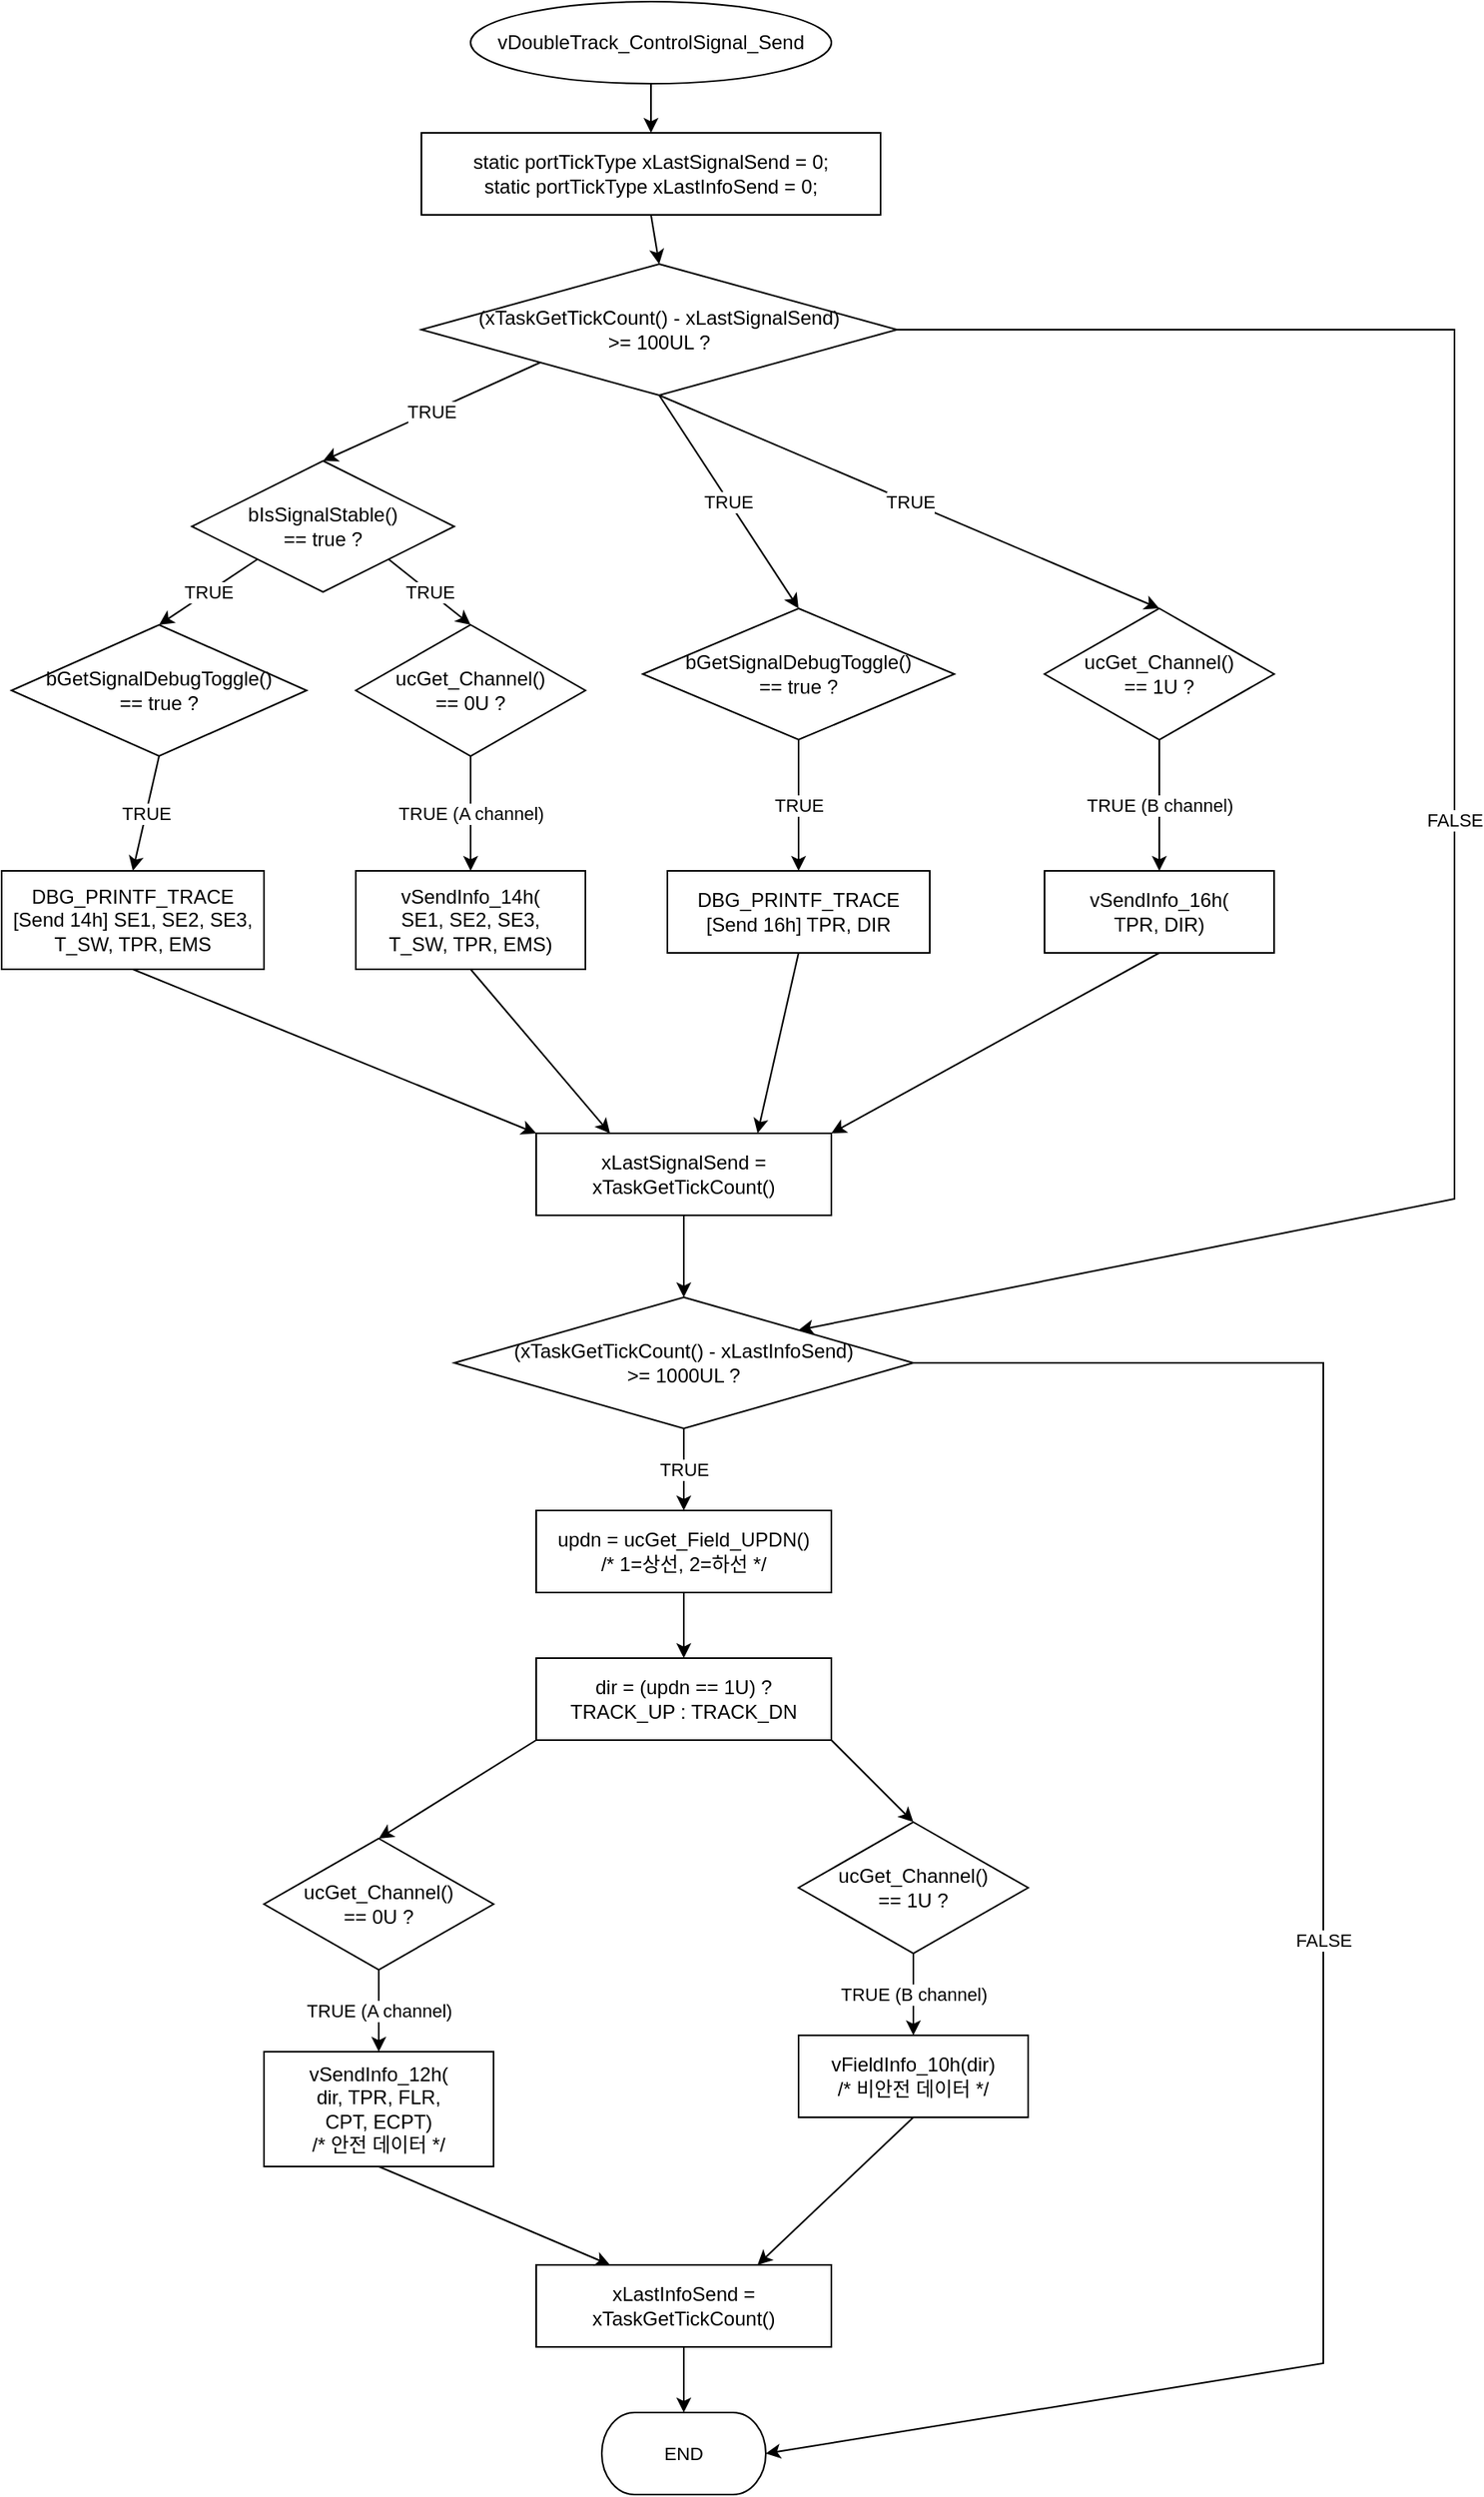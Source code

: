<mxfile version="20.3.0" type="device" pages="10"><diagram id="uilvjCYR-bb2hQhW_cpY" name="vDoubleTrack_ControlSignal_Send"><mxGraphModel dx="1209" dy="844" grid="1" gridSize="10" guides="1" tooltips="1" connect="1" arrows="1" fold="1" page="1" pageScale="1" pageWidth="827" pageHeight="1169" math="0" shadow="0"><root><mxCell id="0"/><mxCell id="1" parent="0"/><mxCell id="e0j425btfuGxXCWv77oN-1" value="vDoubleTrack_ControlSignal_Send" style="verticalAlign=middle;align=center;overflow=width;fillColor=#FFFFFF;gradientColor=none;shape=ellipse;strokeColor=#000000;rounded=0;html=1;whiteSpace=wrap;strokeWidth=1;fontStyle=0" vertex="1" parent="1"><mxGeometry x="400" y="70" width="220" height="50" as="geometry"/></mxCell><mxCell id="e0j425btfuGxXCWv77oN-2" value="static portTickType xLastSignalSend = 0;&lt;br&gt;static portTickType xLastInfoSend = 0;" style="rounded=0;whiteSpace=wrap;html=1;strokeWidth=1;fontStyle=0;fillColor=none;strokeColor=#000000;" vertex="1" parent="1"><mxGeometry x="370" y="150" width="280" height="50" as="geometry"/></mxCell><mxCell id="e0j425btfuGxXCWv77oN-3" value="(xTaskGetTickCount() - xLastSignalSend)&lt;br&gt;&gt;= 100UL ?" style="rhombus;whiteSpace=wrap;html=1;strokeWidth=1;fontStyle=0;fillColor=none;strokeColor=#000000;" vertex="1" parent="1"><mxGeometry x="370" y="230" width="290" height="80" as="geometry"/></mxCell><mxCell id="e0j425btfuGxXCWv77oN-4" value="bIsSignalStable()&lt;br&gt;== true ?" style="rhombus;whiteSpace=wrap;html=1;strokeWidth=1;fontStyle=0;fillColor=none;strokeColor=#000000;" vertex="1" parent="1"><mxGeometry x="230" y="350" width="160" height="80" as="geometry"/></mxCell><mxCell id="e0j425btfuGxXCWv77oN-5" value="bGetSignalDebugToggle()&lt;br&gt;== true ?" style="rhombus;whiteSpace=wrap;html=1;strokeWidth=1;fontStyle=0;fillColor=none;strokeColor=#000000;" vertex="1" parent="1"><mxGeometry x="120" y="450" width="180" height="80" as="geometry"/></mxCell><mxCell id="e0j425btfuGxXCWv77oN-6" value="DBG_PRINTF_TRACE&lt;br&gt;[Send 14h] SE1, SE2, SE3,&lt;br&gt;T_SW, TPR, EMS" style="rounded=0;whiteSpace=wrap;html=1;strokeWidth=1;fontStyle=0;fillColor=none;strokeColor=#000000;" vertex="1" parent="1"><mxGeometry x="114" y="600" width="160" height="60" as="geometry"/></mxCell><mxCell id="e0j425btfuGxXCWv77oN-7" value="ucGet_Channel()&lt;br&gt;== 0U ?" style="rhombus;whiteSpace=wrap;html=1;strokeWidth=1;fontStyle=0;fillColor=none;strokeColor=#000000;" vertex="1" parent="1"><mxGeometry x="330" y="450" width="140" height="80" as="geometry"/></mxCell><mxCell id="e0j425btfuGxXCWv77oN-8" value="vSendInfo_14h(&lt;br&gt;SE1, SE2, SE3,&lt;br&gt;T_SW, TPR, EMS)" style="rounded=0;whiteSpace=wrap;html=1;strokeWidth=1;fontStyle=0;fillColor=none;strokeColor=#000000;" vertex="1" parent="1"><mxGeometry x="330" y="600" width="140" height="60" as="geometry"/></mxCell><mxCell id="e0j425btfuGxXCWv77oN-9" value="bGetSignalDebugToggle()&lt;br&gt;== true ?" style="rhombus;whiteSpace=wrap;html=1;strokeWidth=1;fontStyle=0;fillColor=none;strokeColor=#000000;" vertex="1" parent="1"><mxGeometry x="505" y="440" width="190" height="80" as="geometry"/></mxCell><mxCell id="e0j425btfuGxXCWv77oN-10" value="DBG_PRINTF_TRACE&lt;br&gt;[Send 16h] TPR, DIR" style="rounded=0;whiteSpace=wrap;html=1;strokeWidth=1;fontStyle=0;fillColor=none;strokeColor=#000000;" vertex="1" parent="1"><mxGeometry x="520" y="600" width="160" height="50" as="geometry"/></mxCell><mxCell id="e0j425btfuGxXCWv77oN-11" value="ucGet_Channel()&lt;br&gt;== 1U ?" style="rhombus;whiteSpace=wrap;html=1;fontStyle=0;fillColor=none;strokeColor=#000000;" vertex="1" parent="1"><mxGeometry x="750" y="440" width="140" height="80" as="geometry"/></mxCell><mxCell id="e0j425btfuGxXCWv77oN-12" value="vSendInfo_16h(&lt;br&gt;TPR, DIR)" style="rounded=0;whiteSpace=wrap;html=1;strokeWidth=1;fontStyle=0;fillColor=none;strokeColor=#000000;" vertex="1" parent="1"><mxGeometry x="750" y="600" width="140" height="50" as="geometry"/></mxCell><mxCell id="e0j425btfuGxXCWv77oN-13" value="xLastSignalSend =&lt;br&gt;xTaskGetTickCount()" style="rounded=0;whiteSpace=wrap;html=1;strokeWidth=1;fontStyle=0;fillColor=none;strokeColor=#000000;" vertex="1" parent="1"><mxGeometry x="440" y="760" width="180" height="50" as="geometry"/></mxCell><mxCell id="e0j425btfuGxXCWv77oN-14" value="(xTaskGetTickCount() - xLastInfoSend)&lt;br&gt;&gt;= 1000UL ?" style="rhombus;whiteSpace=wrap;html=1;strokeWidth=1;fontStyle=0;fillColor=none;strokeColor=#000000;" vertex="1" parent="1"><mxGeometry x="390" y="860" width="280" height="80" as="geometry"/></mxCell><mxCell id="e0j425btfuGxXCWv77oN-15" value="updn = ucGet_Field_UPDN()&lt;br&gt;/* 1=상선, 2=하선 */" style="rounded=0;whiteSpace=wrap;html=1;strokeWidth=1;fontStyle=0;fillColor=none;strokeColor=#000000;" vertex="1" parent="1"><mxGeometry x="440" y="990" width="180" height="50" as="geometry"/></mxCell><mxCell id="e0j425btfuGxXCWv77oN-16" value="dir = (updn == 1U) ?&lt;br&gt;TRACK_UP : TRACK_DN" style="rounded=0;whiteSpace=wrap;html=1;strokeWidth=1;fontStyle=0;fillColor=none;strokeColor=#000000;" vertex="1" parent="1"><mxGeometry x="440" y="1080" width="180" height="50" as="geometry"/></mxCell><mxCell id="e0j425btfuGxXCWv77oN-17" value="ucGet_Channel()&lt;br&gt;== 0U ?" style="rhombus;whiteSpace=wrap;html=1;strokeWidth=1;fontStyle=0;fillColor=none;strokeColor=#000000;" vertex="1" parent="1"><mxGeometry x="274" y="1190" width="140" height="80" as="geometry"/></mxCell><mxCell id="e0j425btfuGxXCWv77oN-18" value="vSendInfo_12h(&lt;br&gt;dir, TPR, FLR,&lt;br&gt;CPT, ECPT)&lt;br&gt;/* 안전 데이터 */" style="rounded=0;whiteSpace=wrap;html=1;strokeWidth=1;fontStyle=0;fillColor=none;strokeColor=#000000;" vertex="1" parent="1"><mxGeometry x="274" y="1320" width="140" height="70" as="geometry"/></mxCell><mxCell id="e0j425btfuGxXCWv77oN-19" value="ucGet_Channel()&lt;br&gt;== 1U ?" style="rhombus;whiteSpace=wrap;html=1;strokeWidth=1;fontStyle=0;fillColor=none;strokeColor=#000000;" vertex="1" parent="1"><mxGeometry x="600" y="1180" width="140" height="80" as="geometry"/></mxCell><mxCell id="e0j425btfuGxXCWv77oN-20" value="vFieldInfo_10h(dir)&lt;br&gt;/* 비안전 데이터 */" style="rounded=0;whiteSpace=wrap;html=1;strokeWidth=1;fontStyle=0;fillColor=none;strokeColor=#000000;" vertex="1" parent="1"><mxGeometry x="600" y="1310" width="140" height="50" as="geometry"/></mxCell><mxCell id="e0j425btfuGxXCWv77oN-21" value="xLastInfoSend =&lt;br&gt;xTaskGetTickCount()" style="rounded=0;whiteSpace=wrap;html=1;strokeWidth=1;fontStyle=0;fillColor=none;strokeColor=#000000;" vertex="1" parent="1"><mxGeometry x="440" y="1450" width="180" height="50" as="geometry"/></mxCell><mxCell id="e0j425btfuGxXCWv77oN-23" value="" style="endArrow=classic;html=1;rounded=0;exitX=0.5;exitY=1;exitDx=0;exitDy=0;entryX=0.5;entryY=0;entryDx=0;entryDy=0;" edge="1" parent="1" source="e0j425btfuGxXCWv77oN-1" target="e0j425btfuGxXCWv77oN-2"><mxGeometry width="50" height="50" relative="1" as="geometry"><mxPoint x="510" y="130" as="sourcePoint"/><mxPoint x="510" y="150" as="targetPoint"/></mxGeometry></mxCell><mxCell id="e0j425btfuGxXCWv77oN-24" value="" style="endArrow=classic;html=1;rounded=0;exitX=0.5;exitY=1;exitDx=0;exitDy=0;entryX=0.5;entryY=0;entryDx=0;entryDy=0;" edge="1" parent="1" source="e0j425btfuGxXCWv77oN-2" target="e0j425btfuGxXCWv77oN-3"><mxGeometry width="50" height="50" relative="1" as="geometry"><mxPoint x="510" y="210" as="sourcePoint"/><mxPoint x="510" y="230" as="targetPoint"/></mxGeometry></mxCell><mxCell id="e0j425btfuGxXCWv77oN-25" value="TRUE" style="endArrow=classic;html=1;rounded=0;exitX=0;exitY=1;exitDx=0;exitDy=0;entryX=0.5;entryY=0;entryDx=0;entryDy=0;" edge="1" parent="1" source="e0j425btfuGxXCWv77oN-3" target="e0j425btfuGxXCWv77oN-4"><mxGeometry width="50" height="50" relative="1" as="geometry"><mxPoint x="390" y="310" as="sourcePoint"/><mxPoint x="310" y="350" as="targetPoint"/></mxGeometry></mxCell><mxCell id="e0j425btfuGxXCWv77oN-26" value="TRUE" style="endArrow=classic;html=1;rounded=0;exitX=0;exitY=1;exitDx=0;exitDy=0;entryX=0.5;entryY=0;entryDx=0;entryDy=0;" edge="1" parent="1" source="e0j425btfuGxXCWv77oN-4" target="e0j425btfuGxXCWv77oN-5"><mxGeometry width="50" height="50" relative="1" as="geometry"><mxPoint x="230" y="430" as="sourcePoint"/><mxPoint x="220" y="470" as="targetPoint"/></mxGeometry></mxCell><mxCell id="e0j425btfuGxXCWv77oN-27" value="TRUE" style="endArrow=classic;html=1;rounded=0;exitX=1;exitY=1;exitDx=0;exitDy=0;entryX=0.5;entryY=0;entryDx=0;entryDy=0;" edge="1" parent="1" source="e0j425btfuGxXCWv77oN-4" target="e0j425btfuGxXCWv77oN-7"><mxGeometry width="50" height="50" relative="1" as="geometry"><mxPoint x="390" y="430" as="sourcePoint"/><mxPoint x="400" y="470" as="targetPoint"/></mxGeometry></mxCell><mxCell id="e0j425btfuGxXCWv77oN-28" value="TRUE" style="endArrow=classic;html=1;rounded=0;exitX=0.5;exitY=1;exitDx=0;exitDy=0;entryX=0.5;entryY=0;entryDx=0;entryDy=0;" edge="1" parent="1" source="e0j425btfuGxXCWv77oN-5" target="e0j425btfuGxXCWv77oN-6"><mxGeometry width="50" height="50" relative="1" as="geometry"><mxPoint x="220" y="550" as="sourcePoint"/><mxPoint x="180" y="590" as="targetPoint"/></mxGeometry></mxCell><mxCell id="e0j425btfuGxXCWv77oN-29" value="TRUE (A channel)" style="endArrow=classic;html=1;rounded=0;exitX=0.5;exitY=1;exitDx=0;exitDy=0;entryX=0.5;entryY=0;entryDx=0;entryDy=0;" edge="1" parent="1" source="e0j425btfuGxXCWv77oN-7" target="e0j425btfuGxXCWv77oN-8"><mxGeometry width="50" height="50" relative="1" as="geometry"><mxPoint x="400" y="550" as="sourcePoint"/><mxPoint x="400" y="590" as="targetPoint"/></mxGeometry></mxCell><mxCell id="e0j425btfuGxXCWv77oN-31" value="TRUE" style="endArrow=classic;html=1;rounded=0;exitX=0.5;exitY=1;exitDx=0;exitDy=0;entryX=0.5;entryY=0;entryDx=0;entryDy=0;" edge="1" parent="1" source="e0j425btfuGxXCWv77oN-9" target="e0j425btfuGxXCWv77oN-10"><mxGeometry width="50" height="50" relative="1" as="geometry"><mxPoint x="600" y="430" as="sourcePoint"/><mxPoint x="600" y="470" as="targetPoint"/></mxGeometry></mxCell><mxCell id="e0j425btfuGxXCWv77oN-33" value="TRUE (B channel)" style="endArrow=classic;html=1;rounded=0;exitX=0.5;exitY=1;exitDx=0;exitDy=0;entryX=0.5;entryY=0;entryDx=0;entryDy=0;" edge="1" parent="1" source="e0j425btfuGxXCWv77oN-11" target="e0j425btfuGxXCWv77oN-12"><mxGeometry width="50" height="50" relative="1" as="geometry"><mxPoint x="800" y="430" as="sourcePoint"/><mxPoint x="800" y="470" as="targetPoint"/></mxGeometry></mxCell><mxCell id="e0j425btfuGxXCWv77oN-34" value="" style="endArrow=classic;html=1;rounded=0;exitX=0.5;exitY=1;exitDx=0;exitDy=0;entryX=0;entryY=0;entryDx=0;entryDy=0;" edge="1" parent="1" source="e0j425btfuGxXCWv77oN-6" target="e0j425btfuGxXCWv77oN-13"><mxGeometry width="50" height="50" relative="1" as="geometry"><mxPoint x="180" y="650" as="sourcePoint"/><mxPoint x="456" y="690" as="targetPoint"/></mxGeometry></mxCell><mxCell id="e0j425btfuGxXCWv77oN-35" value="" style="endArrow=classic;html=1;rounded=0;exitX=0.5;exitY=1;exitDx=0;exitDy=0;entryX=0.25;entryY=0;entryDx=0;entryDy=0;" edge="1" parent="1" source="e0j425btfuGxXCWv77oN-8" target="e0j425btfuGxXCWv77oN-13"><mxGeometry width="50" height="50" relative="1" as="geometry"><mxPoint x="400" y="650" as="sourcePoint"/><mxPoint x="492" y="690" as="targetPoint"/></mxGeometry></mxCell><mxCell id="e0j425btfuGxXCWv77oN-36" value="" style="endArrow=classic;html=1;rounded=0;exitX=0.5;exitY=1;exitDx=0;exitDy=0;entryX=0.75;entryY=0;entryDx=0;entryDy=0;" edge="1" parent="1" source="e0j425btfuGxXCWv77oN-10" target="e0j425btfuGxXCWv77oN-13"><mxGeometry width="50" height="50" relative="1" as="geometry"><mxPoint x="600" y="520" as="sourcePoint"/><mxPoint x="528" y="690" as="targetPoint"/></mxGeometry></mxCell><mxCell id="e0j425btfuGxXCWv77oN-37" value="" style="endArrow=classic;html=1;rounded=0;exitX=0.5;exitY=1;exitDx=0;exitDy=0;entryX=1;entryY=0;entryDx=0;entryDy=0;" edge="1" parent="1" source="e0j425btfuGxXCWv77oN-12" target="e0j425btfuGxXCWv77oN-13"><mxGeometry width="50" height="50" relative="1" as="geometry"><mxPoint x="800" y="520" as="sourcePoint"/><mxPoint x="564" y="690" as="targetPoint"/></mxGeometry></mxCell><mxCell id="e0j425btfuGxXCWv77oN-38" value="FALSE" style="endArrow=classic;html=1;rounded=0;exitX=1;exitY=0.5;exitDx=0;exitDy=0;entryX=1;entryY=0;entryDx=0;entryDy=0;" edge="1" parent="1" source="e0j425btfuGxXCWv77oN-3" target="e0j425btfuGxXCWv77oN-14"><mxGeometry width="50" height="50" relative="1" as="geometry"><mxPoint x="510" y="310" as="sourcePoint"/><mxPoint x="510" y="770" as="targetPoint"/><Array as="points"><mxPoint x="1000" y="270"/><mxPoint x="1000" y="330"/><mxPoint x="1000" y="800"/></Array></mxGeometry></mxCell><mxCell id="e0j425btfuGxXCWv77oN-39" value="" style="endArrow=classic;html=1;rounded=0;exitX=0.5;exitY=1;exitDx=0;exitDy=0;entryX=0.5;entryY=0;entryDx=0;entryDy=0;" edge="1" parent="1" source="e0j425btfuGxXCWv77oN-13" target="e0j425btfuGxXCWv77oN-14"><mxGeometry width="50" height="50" relative="1" as="geometry"><mxPoint x="510" y="740" as="sourcePoint"/><mxPoint x="510" y="770" as="targetPoint"/></mxGeometry></mxCell><mxCell id="e0j425btfuGxXCWv77oN-40" value="TRUE" style="endArrow=classic;html=1;rounded=0;exitX=0.5;exitY=1;exitDx=0;exitDy=0;entryX=0.5;entryY=0;entryDx=0;entryDy=0;" edge="1" parent="1" source="e0j425btfuGxXCWv77oN-14" target="e0j425btfuGxXCWv77oN-15"><mxGeometry width="50" height="50" relative="1" as="geometry"><mxPoint x="530" y="980" as="sourcePoint"/><mxPoint x="480" y="1020" as="targetPoint"/></mxGeometry></mxCell><mxCell id="e0j425btfuGxXCWv77oN-41" value="" style="endArrow=classic;html=1;rounded=0;exitX=0.5;exitY=1;exitDx=0;exitDy=0;entryX=0.5;entryY=0;entryDx=0;entryDy=0;" edge="1" parent="1" source="e0j425btfuGxXCWv77oN-15" target="e0j425btfuGxXCWv77oN-16"><mxGeometry width="50" height="50" relative="1" as="geometry"><mxPoint x="480" y="1070" as="sourcePoint"/><mxPoint x="480" y="1100" as="targetPoint"/></mxGeometry></mxCell><mxCell id="e0j425btfuGxXCWv77oN-42" value="" style="endArrow=classic;html=1;rounded=0;exitX=0;exitY=1;exitDx=0;exitDy=0;entryX=0.5;entryY=0;entryDx=0;entryDy=0;" edge="1" parent="1" source="e0j425btfuGxXCWv77oN-16" target="e0j425btfuGxXCWv77oN-17"><mxGeometry width="50" height="50" relative="1" as="geometry"><mxPoint x="390" y="1150" as="sourcePoint"/><mxPoint x="320" y="1180" as="targetPoint"/></mxGeometry></mxCell><mxCell id="e0j425btfuGxXCWv77oN-43" value="" style="endArrow=classic;html=1;rounded=0;exitX=1;exitY=1;exitDx=0;exitDy=0;entryX=0.5;entryY=0;entryDx=0;entryDy=0;" edge="1" parent="1" source="e0j425btfuGxXCWv77oN-16" target="e0j425btfuGxXCWv77oN-19"><mxGeometry width="50" height="50" relative="1" as="geometry"><mxPoint x="570" y="1150" as="sourcePoint"/><mxPoint x="620" y="1180" as="targetPoint"/></mxGeometry></mxCell><mxCell id="e0j425btfuGxXCWv77oN-44" value="TRUE (A channel)" style="endArrow=classic;html=1;rounded=0;exitX=0.5;exitY=1;exitDx=0;exitDy=0;entryX=0.5;entryY=0;entryDx=0;entryDy=0;" edge="1" parent="1" source="e0j425btfuGxXCWv77oN-17" target="e0j425btfuGxXCWv77oN-18"><mxGeometry width="50" height="50" relative="1" as="geometry"><mxPoint x="320" y="1260" as="sourcePoint"/><mxPoint x="300" y="1300" as="targetPoint"/></mxGeometry></mxCell><mxCell id="e0j425btfuGxXCWv77oN-45" value="TRUE (B channel)" style="endArrow=classic;html=1;rounded=0;exitX=0.5;exitY=1;exitDx=0;exitDy=0;entryX=0.5;entryY=0;entryDx=0;entryDy=0;" edge="1" parent="1" source="e0j425btfuGxXCWv77oN-19" target="e0j425btfuGxXCWv77oN-20"><mxGeometry width="50" height="50" relative="1" as="geometry"><mxPoint x="620" y="1260" as="sourcePoint"/><mxPoint x="620" y="1300" as="targetPoint"/></mxGeometry></mxCell><mxCell id="e0j425btfuGxXCWv77oN-48" value="FALSE" style="endArrow=classic;html=1;rounded=0;exitX=1;exitY=0.5;exitDx=0;exitDy=0;entryX=1;entryY=0.5;entryDx=0;entryDy=0;entryPerimeter=0;" edge="1" parent="1" source="e0j425btfuGxXCWv77oN-14" target="ivLqZsaUslq9QnNHlDSM-1"><mxGeometry width="50" height="50" relative="1" as="geometry"><mxPoint x="650" y="940" as="sourcePoint"/><mxPoint x="620" y="1400" as="targetPoint"/><Array as="points"><mxPoint x="920" y="900"/><mxPoint x="920" y="1510"/></Array></mxGeometry></mxCell><mxCell id="e0j425btfuGxXCWv77oN-49" value="" style="endArrow=classic;html=1;rounded=0;exitX=0.5;exitY=1;exitDx=0;exitDy=0;entryX=0.5;entryY=0;entryDx=0;entryDy=0;entryPerimeter=0;" edge="1" parent="1" source="e0j425btfuGxXCWv77oN-21" target="ivLqZsaUslq9QnNHlDSM-1"><mxGeometry width="50" height="50" relative="1" as="geometry"><mxPoint x="530" y="1450" as="sourcePoint"/><mxPoint x="530" y="1480" as="targetPoint"/></mxGeometry></mxCell><UserObject label="&lt;div style=&quot;font-size: 1px&quot;&gt;&lt;font style=&quot;font-size:11.29px;font-family:Arial;color:#000000;direction:ltr;letter-spacing:0px;line-height:120%;opacity:1&quot;&gt;END&lt;br/&gt;&lt;/font&gt;&lt;/div&gt;" tags="순서도" id="ivLqZsaUslq9QnNHlDSM-1"><mxCell style="verticalAlign=middle;align=center;overflow=width;vsdxID=77;fillColor=#FFFFFF;gradientColor=none;shape=stencil(tVLLDsIgEPwajiQIMfFe638Qu22JCM2Ctv69kK0Rm9qDibeZndkXC1NV6PUATIoQ0V9gNE3smToyKY3rAU1MiKmaqar1CB36m2uIDzo7M7r6e64wUZ4UOUWKB9GdIH4irzWu8B42vRrPScNFXZzN+5mvl3qJXE8mcPRRR+Pdh2Y1dsBTE95a3c0TkBRGgKEIb6wg1/r+ssCXd/vLCgm8z9caa+n6pb48dwrRV1H1Ew==);strokeColor=#000000;spacingTop=-1;spacingBottom=-1;spacingLeft=-1;spacingRight=-1;points=[[0.5,1,0],[0.5,0,0],[0,0.5,0],[1,0.5,0]];labelBackgroundColor=none;rounded=0;html=1;whiteSpace=wrap;" vertex="1" parent="1"><mxGeometry x="480" y="1540" width="100" height="50" as="geometry"/></mxCell></UserObject><mxCell id="ivLqZsaUslq9QnNHlDSM-2" value="TRUE" style="endArrow=classic;html=1;rounded=0;exitX=0.5;exitY=1;exitDx=0;exitDy=0;entryX=0.5;entryY=0;entryDx=0;entryDy=0;" edge="1" parent="1" source="e0j425btfuGxXCWv77oN-3" target="e0j425btfuGxXCWv77oN-9"><mxGeometry width="50" height="50" relative="1" as="geometry"><mxPoint x="452.5" y="300" as="sourcePoint"/><mxPoint x="320" y="360" as="targetPoint"/></mxGeometry></mxCell><mxCell id="ivLqZsaUslq9QnNHlDSM-3" value="TRUE" style="endArrow=classic;html=1;rounded=0;exitX=0.5;exitY=1;exitDx=0;exitDy=0;entryX=0.5;entryY=0;entryDx=0;entryDy=0;" edge="1" parent="1" source="e0j425btfuGxXCWv77oN-3" target="e0j425btfuGxXCWv77oN-11"><mxGeometry width="50" height="50" relative="1" as="geometry"><mxPoint x="525" y="320" as="sourcePoint"/><mxPoint x="610" y="460" as="targetPoint"/></mxGeometry></mxCell><mxCell id="ivLqZsaUslq9QnNHlDSM-4" value="" style="endArrow=classic;html=1;rounded=0;entryX=0.75;entryY=0;entryDx=0;entryDy=0;exitX=0.5;exitY=1;exitDx=0;exitDy=0;" edge="1" parent="1" source="e0j425btfuGxXCWv77oN-20" target="e0j425btfuGxXCWv77oN-21"><mxGeometry width="50" height="50" relative="1" as="geometry"><mxPoint x="390" y="1600" as="sourcePoint"/><mxPoint x="440" y="1550" as="targetPoint"/></mxGeometry></mxCell><mxCell id="ivLqZsaUslq9QnNHlDSM-5" value="" style="endArrow=classic;html=1;rounded=0;entryX=0.25;entryY=0;entryDx=0;entryDy=0;exitX=0.5;exitY=1;exitDx=0;exitDy=0;" edge="1" parent="1" source="e0j425btfuGxXCWv77oN-18" target="e0j425btfuGxXCWv77oN-21"><mxGeometry width="50" height="50" relative="1" as="geometry"><mxPoint x="390" y="1600" as="sourcePoint"/><mxPoint x="440" y="1550" as="targetPoint"/></mxGeometry></mxCell></root></mxGraphModel></diagram><diagram id="uizZjkmhybyJ8hCBYrsh" name="vApplyCtrlSignal14h"><mxGraphModel dx="1209" dy="844" grid="1" gridSize="10" guides="1" tooltips="1" connect="1" arrows="1" fold="1" page="1" pageScale="1" pageWidth="827" pageHeight="1169" math="0" shadow="0"><root><mxCell id="0"/><mxCell id="1" parent="0"/><mxCell id="eqr8mq9FihpyVrwR1hMp-1" value="vApplyCtrlSignal14h" style="verticalAlign=middle;align=center;overflow=width;fillColor=#FFFFFF;gradientColor=none;shape=ellipse;strokeColor=#000000;rounded=0;html=1;whiteSpace=wrap;strokeWidth=1;fontStyle=0" vertex="1" parent="1"><mxGeometry x="365" y="120" width="190" height="50" as="geometry"/></mxCell><mxCell id="eqr8mq9FihpyVrwR1hMp-2" value="rcv == NULL ?" style="rhombus;whiteSpace=wrap;html=1;strokeWidth=1;fontStyle=0;fillColor=none;strokeColor=#000000;" vertex="1" parent="1"><mxGeometry x="390" y="210" width="140" height="70" as="geometry"/></mxCell><mxCell id="eqr8mq9FihpyVrwR1hMp-3" value="return" style="verticalAlign=middle;align=center;overflow=width;fillColor=#FFFFFF;gradientColor=none;shape=ellipse;strokeColor=#000000;rounded=0;html=1;whiteSpace=wrap;strokeWidth=1;fontStyle=0" vertex="1" parent="1"><mxGeometry x="770" y="220" width="90" height="50" as="geometry"/></mxCell><mxCell id="eqr8mq9FihpyVrwR1hMp-4" value="isValidCombination(&lt;br&gt;rcv-&gt;Se3, rcv-&gt;Se2,&lt;br&gt;rcv-&gt;Se1) ?" style="rhombus;whiteSpace=wrap;html=1;strokeWidth=1;fontStyle=0;fillColor=none;strokeColor=#000000;" vertex="1" parent="1"><mxGeometry x="370" y="320" width="180" height="90" as="geometry"/></mxCell><mxCell id="eqr8mq9FihpyVrwR1hMp-5" value="xV_Relay.EH_Se3 = rcv-&gt;Se3&lt;br&gt;xV_Relay.EH_Se2 = rcv-&gt;Se2&lt;br&gt;xV_Relay.EH_Se1 = rcv-&gt;Se1" style="rounded=0;whiteSpace=wrap;html=1;strokeWidth=1;fontStyle=0;fillColor=none;strokeColor=#000000;" vertex="1" parent="1"><mxGeometry x="140" y="450" width="180" height="60" as="geometry"/></mxCell><mxCell id="eqr8mq9FihpyVrwR1hMp-6" value="DBG_PRINTF_WARN(&lt;br&gt;&quot;Invalid combination:&lt;br&gt;Se3=%u, Se2=%u, Se1=%u&quot;)" style="rounded=0;whiteSpace=wrap;html=1;strokeWidth=1;fontStyle=0;fillColor=none;strokeColor=#000000;" vertex="1" parent="1"><mxGeometry x="590" y="450" width="180" height="60" as="geometry"/></mxCell><mxCell id="eqr8mq9FihpyVrwR1hMp-7" value="xV_Relay.EH_frontTPR = rcv-&gt;frontTPR&lt;br&gt;xV_Relay.EH_T_SW = rcv-&gt;TestSW&lt;br&gt;xV_Relay.EH_EMS = rcv-&gt;EMS" style="rounded=0;whiteSpace=wrap;html=1;strokeWidth=1;fontStyle=0;fillColor=none;strokeColor=#000000;" vertex="1" parent="1"><mxGeometry x="330" y="580" width="260" height="60" as="geometry"/></mxCell><mxCell id="eqr8mq9FihpyVrwR1hMp-8" value="uxSignal14hLoops++" style="rounded=0;whiteSpace=wrap;html=1;strokeWidth=1;fontStyle=0;fillColor=none;strokeColor=#000000;" vertex="1" parent="1"><mxGeometry x="380" y="680" width="160" height="40" as="geometry"/></mxCell><mxCell id="eqr8mq9FihpyVrwR1hMp-10" value="" style="endArrow=classic;html=1;rounded=0;exitX=0.5;exitY=1;exitDx=0;exitDy=0;entryX=0.5;entryY=0;entryDx=0;entryDy=0;" edge="1" parent="1" source="eqr8mq9FihpyVrwR1hMp-1" target="eqr8mq9FihpyVrwR1hMp-2"><mxGeometry width="50" height="50" relative="1" as="geometry"><mxPoint x="460" y="180" as="sourcePoint"/><mxPoint x="460" y="210" as="targetPoint"/></mxGeometry></mxCell><mxCell id="eqr8mq9FihpyVrwR1hMp-11" value="TRUE" style="endArrow=classic;html=1;rounded=0;exitX=1;exitY=0.5;exitDx=0;exitDy=0;entryX=0;entryY=0.5;entryDx=0;entryDy=0;" edge="1" parent="1" source="eqr8mq9FihpyVrwR1hMp-2" target="eqr8mq9FihpyVrwR1hMp-3"><mxGeometry width="50" height="50" relative="1" as="geometry"><mxPoint x="530" y="245" as="sourcePoint"/><mxPoint x="620" y="245" as="targetPoint"/></mxGeometry></mxCell><mxCell id="eqr8mq9FihpyVrwR1hMp-12" value="FALSE" style="endArrow=classic;html=1;rounded=0;exitX=0.5;exitY=1;exitDx=0;exitDy=0;entryX=0.5;entryY=0;entryDx=0;entryDy=0;" edge="1" parent="1" source="eqr8mq9FihpyVrwR1hMp-2" target="eqr8mq9FihpyVrwR1hMp-4"><mxGeometry width="50" height="50" relative="1" as="geometry"><mxPoint x="460" y="280" as="sourcePoint"/><mxPoint x="460" y="320" as="targetPoint"/></mxGeometry></mxCell><mxCell id="eqr8mq9FihpyVrwR1hMp-13" value="TRUE" style="endArrow=classic;html=1;rounded=0;exitX=0;exitY=1;exitDx=0;exitDy=0;entryX=0.5;entryY=0;entryDx=0;entryDy=0;" edge="1" parent="1" source="eqr8mq9FihpyVrwR1hMp-4" target="eqr8mq9FihpyVrwR1hMp-5"><mxGeometry width="50" height="50" relative="1" as="geometry"><mxPoint x="370" y="410" as="sourcePoint"/><mxPoint x="230" y="450" as="targetPoint"/></mxGeometry></mxCell><mxCell id="eqr8mq9FihpyVrwR1hMp-14" value="FALSE" style="endArrow=classic;html=1;rounded=0;exitX=1;exitY=1;exitDx=0;exitDy=0;entryX=0.5;entryY=0;entryDx=0;entryDy=0;" edge="1" parent="1" source="eqr8mq9FihpyVrwR1hMp-4" target="eqr8mq9FihpyVrwR1hMp-6"><mxGeometry width="50" height="50" relative="1" as="geometry"><mxPoint x="550" y="410" as="sourcePoint"/><mxPoint x="680" y="450" as="targetPoint"/></mxGeometry></mxCell><mxCell id="eqr8mq9FihpyVrwR1hMp-16" value="" style="endArrow=classic;html=1;rounded=0;exitX=0.5;exitY=1;exitDx=0;exitDy=0;entryX=0.75;entryY=0;entryDx=0;entryDy=0;" edge="1" parent="1" source="eqr8mq9FihpyVrwR1hMp-6" target="eqr8mq9FihpyVrwR1hMp-7"><mxGeometry width="50" height="50" relative="1" as="geometry"><mxPoint x="590" y="510" as="sourcePoint"/><mxPoint x="590" y="600" as="targetPoint"/><Array as="points"/></mxGeometry></mxCell><mxCell id="eqr8mq9FihpyVrwR1hMp-17" value="" style="endArrow=classic;html=1;rounded=0;exitX=0.5;exitY=1;exitDx=0;exitDy=0;entryX=0.5;entryY=0;entryDx=0;entryDy=0;" edge="1" parent="1" source="eqr8mq9FihpyVrwR1hMp-7" target="eqr8mq9FihpyVrwR1hMp-8"><mxGeometry width="50" height="50" relative="1" as="geometry"><mxPoint x="460" y="630" as="sourcePoint"/><mxPoint x="460" y="670" as="targetPoint"/></mxGeometry></mxCell><mxCell id="eqr8mq9FihpyVrwR1hMp-18" value="" style="endArrow=classic;html=1;rounded=0;exitX=0.5;exitY=1;exitDx=0;exitDy=0;entryX=0.5;entryY=0;entryDx=0;entryDy=0;entryPerimeter=0;" edge="1" parent="1" source="eqr8mq9FihpyVrwR1hMp-8" target="12yV3gcJwbP4SaZD5fDh-1"><mxGeometry width="50" height="50" relative="1" as="geometry"><mxPoint x="460" y="710" as="sourcePoint"/><mxPoint x="460" y="750" as="targetPoint"/></mxGeometry></mxCell><UserObject label="&lt;div style=&quot;font-size: 1px&quot;&gt;&lt;font style=&quot;font-size:11.29px;font-family:Arial;color:#000000;direction:ltr;letter-spacing:0px;line-height:120%;opacity:1&quot;&gt;END&lt;br/&gt;&lt;/font&gt;&lt;/div&gt;" tags="순서도" id="12yV3gcJwbP4SaZD5fDh-1"><mxCell style="verticalAlign=middle;align=center;overflow=width;vsdxID=77;fillColor=#FFFFFF;gradientColor=none;shape=stencil(tVLLDsIgEPwajiQIMfFe638Qu22JCM2Ctv69kK0Rm9qDibeZndkXC1NV6PUATIoQ0V9gNE3smToyKY3rAU1MiKmaqar1CB36m2uIDzo7M7r6e64wUZ4UOUWKB9GdIH4irzWu8B42vRrPScNFXZzN+5mvl3qJXE8mcPRRR+Pdh2Y1dsBTE95a3c0TkBRGgKEIb6wg1/r+ssCXd/vLCgm8z9caa+n6pb48dwrRV1H1Ew==);strokeColor=#000000;spacingTop=-1;spacingBottom=-1;spacingLeft=-1;spacingRight=-1;points=[[0.5,1,0],[0.5,0,0],[0,0.5,0],[1,0.5,0]];labelBackgroundColor=none;rounded=0;html=1;whiteSpace=wrap;" vertex="1" parent="1"><mxGeometry x="410" y="750" width="100" height="50" as="geometry"/></mxCell></UserObject><mxCell id="12yV3gcJwbP4SaZD5fDh-2" value="" style="endArrow=classic;html=1;rounded=0;entryX=0.25;entryY=0;entryDx=0;entryDy=0;exitX=0.5;exitY=1;exitDx=0;exitDy=0;" edge="1" parent="1" source="eqr8mq9FihpyVrwR1hMp-5" target="eqr8mq9FihpyVrwR1hMp-7"><mxGeometry width="50" height="50" relative="1" as="geometry"><mxPoint x="390" y="460" as="sourcePoint"/><mxPoint x="440" y="410" as="targetPoint"/></mxGeometry></mxCell><mxCell id="12yV3gcJwbP4SaZD5fDh-4" value="" style="endArrow=classic;html=1;rounded=0;entryX=1;entryY=0.5;entryDx=0;entryDy=0;entryPerimeter=0;exitX=0.5;exitY=1;exitDx=0;exitDy=0;" edge="1" parent="1" source="eqr8mq9FihpyVrwR1hMp-3" target="12yV3gcJwbP4SaZD5fDh-1"><mxGeometry width="50" height="50" relative="1" as="geometry"><mxPoint x="390" y="460" as="sourcePoint"/><mxPoint x="440" y="410" as="targetPoint"/><Array as="points"><mxPoint x="815" y="740"/></Array></mxGeometry></mxCell></root></mxGraphModel></diagram><diagram name="vApplyCtrlSignal16h" id="UXyE_HteaWXks2kUHn77"><mxGraphModel dx="1209" dy="844" grid="1" gridSize="10" guides="1" tooltips="1" connect="1" arrows="1" fold="1" page="1" pageScale="1" pageWidth="827" pageHeight="1169" math="0" shadow="0"><root><mxCell id="-juiAHFVRaTo9iTTbtLD-0"/><mxCell id="-juiAHFVRaTo9iTTbtLD-1" parent="-juiAHFVRaTo9iTTbtLD-0"/><mxCell id="-juiAHFVRaTo9iTTbtLD-2" value="vApplyCtrlSignal16h" style="verticalAlign=middle;align=center;overflow=width;fillColor=#FFFFFF;gradientColor=none;shape=ellipse;strokeColor=#000000;rounded=0;html=1;whiteSpace=wrap;strokeWidth=1;fontStyle=0" vertex="1" parent="-juiAHFVRaTo9iTTbtLD-1"><mxGeometry x="365" y="120" width="190" height="50" as="geometry"/></mxCell><mxCell id="-juiAHFVRaTo9iTTbtLD-3" value="rcv == NULL ?" style="rhombus;whiteSpace=wrap;html=1;strokeWidth=1;fontStyle=0;fillColor=none;strokeColor=#000000;" vertex="1" parent="-juiAHFVRaTo9iTTbtLD-1"><mxGeometry x="390" y="210" width="140" height="70" as="geometry"/></mxCell><mxCell id="-juiAHFVRaTo9iTTbtLD-4" value="return" style="verticalAlign=middle;align=center;overflow=width;fillColor=#FFFFFF;gradientColor=none;shape=ellipse;strokeColor=#000000;rounded=0;html=1;whiteSpace=wrap;strokeWidth=1;fontStyle=0" vertex="1" parent="-juiAHFVRaTo9iTTbtLD-1"><mxGeometry x="770" y="220" width="90" height="50" as="geometry"/></mxCell><mxCell id="-juiAHFVRaTo9iTTbtLD-8" value="&lt;div&gt;&amp;nbsp; &amp;nbsp; xV_Relay.EH_BackTPR = rcv-&amp;gt;backTPR;&lt;/div&gt;&lt;div&gt;&amp;nbsp; &amp;nbsp; xV_Relay.EH_DIR&amp;nbsp; &amp;nbsp; &amp;nbsp;= rcv-&amp;gt;DIR;&lt;/div&gt;" style="rounded=0;whiteSpace=wrap;html=1;strokeWidth=1;fontStyle=0;fillColor=none;strokeColor=#000000;" vertex="1" parent="-juiAHFVRaTo9iTTbtLD-1"><mxGeometry x="330" y="330" width="260" height="60" as="geometry"/></mxCell><mxCell id="-juiAHFVRaTo9iTTbtLD-9" value="uxSignal14hLoops++" style="rounded=0;whiteSpace=wrap;html=1;strokeWidth=1;fontStyle=0;fillColor=none;strokeColor=#000000;" vertex="1" parent="-juiAHFVRaTo9iTTbtLD-1"><mxGeometry x="380" y="440" width="160" height="40" as="geometry"/></mxCell><mxCell id="-juiAHFVRaTo9iTTbtLD-10" value="" style="endArrow=classic;html=1;rounded=0;exitX=0.5;exitY=1;exitDx=0;exitDy=0;entryX=0.5;entryY=0;entryDx=0;entryDy=0;" edge="1" parent="-juiAHFVRaTo9iTTbtLD-1" source="-juiAHFVRaTo9iTTbtLD-2" target="-juiAHFVRaTo9iTTbtLD-3"><mxGeometry width="50" height="50" relative="1" as="geometry"><mxPoint x="460" y="180" as="sourcePoint"/><mxPoint x="460" y="210" as="targetPoint"/></mxGeometry></mxCell><mxCell id="-juiAHFVRaTo9iTTbtLD-11" value="TRUE" style="endArrow=classic;html=1;rounded=0;exitX=1;exitY=0.5;exitDx=0;exitDy=0;entryX=0;entryY=0.5;entryDx=0;entryDy=0;" edge="1" parent="-juiAHFVRaTo9iTTbtLD-1" source="-juiAHFVRaTo9iTTbtLD-3" target="-juiAHFVRaTo9iTTbtLD-4"><mxGeometry width="50" height="50" relative="1" as="geometry"><mxPoint x="530" y="245" as="sourcePoint"/><mxPoint x="620" y="245" as="targetPoint"/></mxGeometry></mxCell><mxCell id="-juiAHFVRaTo9iTTbtLD-12" value="FALSE" style="endArrow=classic;html=1;rounded=0;exitX=0.5;exitY=1;exitDx=0;exitDy=0;entryX=0.5;entryY=0;entryDx=0;entryDy=0;" edge="1" parent="-juiAHFVRaTo9iTTbtLD-1" source="-juiAHFVRaTo9iTTbtLD-3" target="-juiAHFVRaTo9iTTbtLD-8"><mxGeometry width="50" height="50" relative="1" as="geometry"><mxPoint x="460" y="280" as="sourcePoint"/><mxPoint x="460" y="320" as="targetPoint"/></mxGeometry></mxCell><mxCell id="-juiAHFVRaTo9iTTbtLD-16" value="" style="endArrow=classic;html=1;rounded=0;exitX=0.5;exitY=1;exitDx=0;exitDy=0;entryX=0.5;entryY=0;entryDx=0;entryDy=0;" edge="1" parent="-juiAHFVRaTo9iTTbtLD-1" source="-juiAHFVRaTo9iTTbtLD-8" target="-juiAHFVRaTo9iTTbtLD-9"><mxGeometry width="50" height="50" relative="1" as="geometry"><mxPoint x="460" y="630" as="sourcePoint"/><mxPoint x="460" y="670" as="targetPoint"/></mxGeometry></mxCell><mxCell id="-juiAHFVRaTo9iTTbtLD-17" value="" style="endArrow=classic;html=1;rounded=0;exitX=0.5;exitY=1;exitDx=0;exitDy=0;entryX=0.5;entryY=0;entryDx=0;entryDy=0;entryPerimeter=0;" edge="1" parent="-juiAHFVRaTo9iTTbtLD-1" source="-juiAHFVRaTo9iTTbtLD-9" target="-juiAHFVRaTo9iTTbtLD-18"><mxGeometry width="50" height="50" relative="1" as="geometry"><mxPoint x="460" y="710" as="sourcePoint"/><mxPoint x="460" y="750" as="targetPoint"/></mxGeometry></mxCell><UserObject label="&lt;div style=&quot;font-size: 1px&quot;&gt;&lt;font style=&quot;font-size:11.29px;font-family:Arial;color:#000000;direction:ltr;letter-spacing:0px;line-height:120%;opacity:1&quot;&gt;END&lt;br/&gt;&lt;/font&gt;&lt;/div&gt;" tags="순서도" id="-juiAHFVRaTo9iTTbtLD-18"><mxCell style="verticalAlign=middle;align=center;overflow=width;vsdxID=77;fillColor=#FFFFFF;gradientColor=none;shape=stencil(tVLLDsIgEPwajiQIMfFe638Qu22JCM2Ctv69kK0Rm9qDibeZndkXC1NV6PUATIoQ0V9gNE3smToyKY3rAU1MiKmaqar1CB36m2uIDzo7M7r6e64wUZ4UOUWKB9GdIH4irzWu8B42vRrPScNFXZzN+5mvl3qJXE8mcPRRR+Pdh2Y1dsBTE95a3c0TkBRGgKEIb6wg1/r+ssCXd/vLCgm8z9caa+n6pb48dwrRV1H1Ew==);strokeColor=#000000;spacingTop=-1;spacingBottom=-1;spacingLeft=-1;spacingRight=-1;points=[[0.5,1,0],[0.5,0,0],[0,0.5,0],[1,0.5,0]];labelBackgroundColor=none;rounded=0;html=1;whiteSpace=wrap;" vertex="1" parent="-juiAHFVRaTo9iTTbtLD-1"><mxGeometry x="410" y="520" width="100" height="50" as="geometry"/></mxCell></UserObject><mxCell id="-juiAHFVRaTo9iTTbtLD-20" value="" style="endArrow=classic;html=1;rounded=0;entryX=1;entryY=0.5;entryDx=0;entryDy=0;entryPerimeter=0;exitX=0.5;exitY=1;exitDx=0;exitDy=0;" edge="1" parent="-juiAHFVRaTo9iTTbtLD-1" source="-juiAHFVRaTo9iTTbtLD-4" target="-juiAHFVRaTo9iTTbtLD-18"><mxGeometry width="50" height="50" relative="1" as="geometry"><mxPoint x="390" y="460" as="sourcePoint"/><mxPoint x="440" y="410" as="targetPoint"/><Array as="points"><mxPoint x="815" y="545"/></Array></mxGeometry></mxCell></root></mxGraphModel></diagram><diagram id="CMH0_6QyR44lWNVFtjcL" name="vDoubleTrack_Rx_ControlSignal"><mxGraphModel dx="1209" dy="844" grid="1" gridSize="10" guides="1" tooltips="1" connect="1" arrows="1" fold="1" page="1" pageScale="1" pageWidth="827" pageHeight="1169" math="0" shadow="0"><root><mxCell id="0"/><mxCell id="1" parent="0"/><mxCell id="vI6zjhKxsQ5JmCZzMM8P-1" value="vDoubleTrack_Rx_ControlSignal" style="verticalAlign=middle;align=center;overflow=width;fillColor=#FFFFFF;gradientColor=none;shape=ellipse;strokeColor=#000000;rounded=0;html=1;whiteSpace=wrap;strokeWidth=1;fontStyle=0" vertex="1" parent="1"><mxGeometry x="475" y="160" width="240" height="50" as="geometry"/></mxCell><mxCell id="vI6zjhKxsQ5JmCZzMM8P-2" value="xCtrlSignalMsg_t rcv" style="rounded=0;whiteSpace=wrap;html=1;strokeWidth=1;fontStyle=0;fillColor=none;strokeColor=#000000;" vertex="1" parent="1"><mxGeometry x="510" y="240" width="170" height="40" as="geometry"/></mxCell><mxCell id="vI6zjhKxsQ5JmCZzMM8P-3" value="xDeQueue&lt;br&gt;(Q_CTRL_SIGNAL,&lt;br&gt;&amp;amp;rcv, 0)&lt;br&gt;== pdPASS ?" style="rhombus;whiteSpace=wrap;html=1;strokeWidth=1;fontStyle=0;fillColor=none;strokeColor=#000000;" vertex="1" parent="1"><mxGeometry x="460" y="310" width="270" height="100" as="geometry"/></mxCell><mxCell id="vI6zjhKxsQ5JmCZzMM8P-4" value="switch(rcv.funcCode)" style="rhombus;whiteSpace=wrap;html=1;strokeWidth=1;fontStyle=0;fillColor=none;strokeColor=#000000;" vertex="1" parent="1"><mxGeometry x="510" y="450" width="170" height="80" as="geometry"/></mxCell><mxCell id="vI6zjhKxsQ5JmCZzMM8P-5" value="RELAY_FUNC_14H" style="rounded=0;whiteSpace=wrap;html=1;strokeWidth=1;fontStyle=0;fillColor=none;strokeColor=#000000;" vertex="1" parent="1"><mxGeometry x="265" y="580" width="140" height="40" as="geometry"/></mxCell><mxCell id="vI6zjhKxsQ5JmCZzMM8P-6" value="vApplyCtrlSignal14h(&amp;rcv)" style="rounded=0;whiteSpace=wrap;html=1;strokeWidth=1;fontStyle=0;fillColor=none;strokeColor=#000000;" vertex="1" parent="1"><mxGeometry x="250" y="660" width="170" height="40" as="geometry"/></mxCell><mxCell id="vI6zjhKxsQ5JmCZzMM8P-7" value="break" style="rounded=0;whiteSpace=wrap;html=1;strokeWidth=1;fontStyle=0;fillColor=none;strokeColor=#000000;" vertex="1" parent="1"><mxGeometry x="285" y="740" width="100" height="30" as="geometry"/></mxCell><mxCell id="vI6zjhKxsQ5JmCZzMM8P-8" value="RELAY_FUNC_16H" style="rounded=0;whiteSpace=wrap;html=1;strokeWidth=1;fontStyle=0;fillColor=none;strokeColor=#000000;" vertex="1" parent="1"><mxGeometry x="525" y="580" width="140" height="40" as="geometry"/></mxCell><mxCell id="vI6zjhKxsQ5JmCZzMM8P-9" value="vApplyCtrlSignal16h(&amp;rcv)" style="rounded=0;whiteSpace=wrap;html=1;strokeWidth=1;fontStyle=0;fillColor=none;strokeColor=#000000;" vertex="1" parent="1"><mxGeometry x="510" y="660" width="170" height="40" as="geometry"/></mxCell><mxCell id="vI6zjhKxsQ5JmCZzMM8P-10" value="break" style="rounded=0;whiteSpace=wrap;html=1;strokeWidth=1;fontStyle=0;fillColor=none;strokeColor=#000000;" vertex="1" parent="1"><mxGeometry x="545" y="740" width="100" height="30" as="geometry"/></mxCell><mxCell id="vI6zjhKxsQ5JmCZzMM8P-11" value="default" style="rounded=0;whiteSpace=wrap;html=1;strokeWidth=1;fontStyle=0;fillColor=none;strokeColor=#000000;" vertex="1" parent="1"><mxGeometry x="785" y="580" width="140" height="40" as="geometry"/></mxCell><mxCell id="vI6zjhKxsQ5JmCZzMM8P-12" value="DBG_PRINTF_ERROR(&lt;br&gt;&quot;Unknown ctrl signal:&lt;br&gt;0x%02X&quot;, rcv.funcCode)" style="rounded=0;whiteSpace=wrap;html=1;strokeWidth=1;fontStyle=0;fillColor=none;strokeColor=#000000;" vertex="1" parent="1"><mxGeometry x="765" y="660" width="180" height="60" as="geometry"/></mxCell><mxCell id="vI6zjhKxsQ5JmCZzMM8P-13" value="break" style="rounded=0;whiteSpace=wrap;html=1;strokeWidth=1;fontStyle=0;fillColor=none;strokeColor=#000000;" vertex="1" parent="1"><mxGeometry x="805" y="760" width="100" height="30" as="geometry"/></mxCell><mxCell id="vI6zjhKxsQ5JmCZzMM8P-14" value="" style="ellipse;whiteSpace=wrap;html=1;aspect=fixed;fillColor=#000000;strokeColor=#000000;" vertex="1" parent="1"><mxGeometry x="585" y="830" width="20" height="20" as="geometry"/></mxCell><mxCell id="vI6zjhKxsQ5JmCZzMM8P-16" value="" style="endArrow=classic;html=1;rounded=0;exitX=0.5;exitY=1;exitDx=0;exitDy=0;entryX=0.5;entryY=0;entryDx=0;entryDy=0;" edge="1" parent="1" source="vI6zjhKxsQ5JmCZzMM8P-1" target="vI6zjhKxsQ5JmCZzMM8P-2"><mxGeometry width="50" height="50" relative="1" as="geometry"><mxPoint x="595" y="220" as="sourcePoint"/><mxPoint x="595" y="240" as="targetPoint"/></mxGeometry></mxCell><mxCell id="vI6zjhKxsQ5JmCZzMM8P-17" value="" style="endArrow=classic;html=1;rounded=0;exitX=0.5;exitY=1;exitDx=0;exitDy=0;entryX=0.5;entryY=0;entryDx=0;entryDy=0;" edge="1" parent="1" source="vI6zjhKxsQ5JmCZzMM8P-2" target="vI6zjhKxsQ5JmCZzMM8P-3"><mxGeometry width="50" height="50" relative="1" as="geometry"><mxPoint x="595" y="280" as="sourcePoint"/><mxPoint x="595" y="310" as="targetPoint"/></mxGeometry></mxCell><mxCell id="vI6zjhKxsQ5JmCZzMM8P-18" value="TRUE" style="endArrow=classic;html=1;rounded=0;exitX=0.5;exitY=1;exitDx=0;exitDy=0;entryX=0.5;entryY=0;entryDx=0;entryDy=0;" edge="1" parent="1" source="vI6zjhKxsQ5JmCZzMM8P-3" target="vI6zjhKxsQ5JmCZzMM8P-4"><mxGeometry width="50" height="50" relative="1" as="geometry"><mxPoint x="595" y="410" as="sourcePoint"/><mxPoint x="595" y="450" as="targetPoint"/></mxGeometry></mxCell><mxCell id="vI6zjhKxsQ5JmCZzMM8P-19" value="FALSE" style="endArrow=classic;html=1;rounded=0;exitX=1;exitY=0.5;exitDx=0;exitDy=0;entryX=1;entryY=0.5;entryDx=0;entryDy=0;entryPerimeter=0;" edge="1" parent="1" source="vI6zjhKxsQ5JmCZzMM8P-3" target="nvkt3kAe4soiWO-xbUyc-1"><mxGeometry width="50" height="50" relative="1" as="geometry"><mxPoint x="695" y="360" as="sourcePoint"/><mxPoint x="640" y="905" as="targetPoint"/><Array as="points"><mxPoint x="1000" y="360"/><mxPoint x="1000" y="905"/></Array></mxGeometry></mxCell><mxCell id="vI6zjhKxsQ5JmCZzMM8P-20" value="case 14H" style="endArrow=classic;html=1;rounded=0;exitX=0;exitY=0.5;exitDx=0;exitDy=0;entryX=0.5;entryY=0;entryDx=0;entryDy=0;" edge="1" parent="1" source="vI6zjhKxsQ5JmCZzMM8P-4" target="vI6zjhKxsQ5JmCZzMM8P-5"><mxGeometry width="50" height="50" relative="1" as="geometry"><mxPoint x="510" y="530" as="sourcePoint"/><mxPoint x="335" y="580" as="targetPoint"/></mxGeometry></mxCell><mxCell id="vI6zjhKxsQ5JmCZzMM8P-21" value="case 16H" style="endArrow=classic;html=1;rounded=0;exitX=0.5;exitY=1;exitDx=0;exitDy=0;entryX=0.5;entryY=0;entryDx=0;entryDy=0;" edge="1" parent="1" source="vI6zjhKxsQ5JmCZzMM8P-4" target="vI6zjhKxsQ5JmCZzMM8P-8"><mxGeometry width="50" height="50" relative="1" as="geometry"><mxPoint x="595" y="530" as="sourcePoint"/><mxPoint x="595" y="580" as="targetPoint"/></mxGeometry></mxCell><mxCell id="vI6zjhKxsQ5JmCZzMM8P-22" value="default" style="endArrow=classic;html=1;rounded=0;exitX=1;exitY=0.5;exitDx=0;exitDy=0;entryX=0.5;entryY=0;entryDx=0;entryDy=0;" edge="1" parent="1" source="vI6zjhKxsQ5JmCZzMM8P-4" target="vI6zjhKxsQ5JmCZzMM8P-11"><mxGeometry width="50" height="50" relative="1" as="geometry"><mxPoint x="680" y="530" as="sourcePoint"/><mxPoint x="855" y="580" as="targetPoint"/></mxGeometry></mxCell><mxCell id="vI6zjhKxsQ5JmCZzMM8P-23" value="" style="endArrow=classic;html=1;rounded=0;exitX=0.5;exitY=1;exitDx=0;exitDy=0;entryX=0.5;entryY=0;entryDx=0;entryDy=0;" edge="1" parent="1" source="vI6zjhKxsQ5JmCZzMM8P-5" target="vI6zjhKxsQ5JmCZzMM8P-6"><mxGeometry width="50" height="50" relative="1" as="geometry"><mxPoint x="335" y="620" as="sourcePoint"/><mxPoint x="335" y="660" as="targetPoint"/></mxGeometry></mxCell><mxCell id="vI6zjhKxsQ5JmCZzMM8P-24" value="" style="endArrow=classic;html=1;rounded=0;exitX=0.5;exitY=1;exitDx=0;exitDy=0;entryX=0.5;entryY=0;entryDx=0;entryDy=0;" edge="1" parent="1" source="vI6zjhKxsQ5JmCZzMM8P-6" target="vI6zjhKxsQ5JmCZzMM8P-7"><mxGeometry width="50" height="50" relative="1" as="geometry"><mxPoint x="335" y="700" as="sourcePoint"/><mxPoint x="335" y="740" as="targetPoint"/></mxGeometry></mxCell><mxCell id="vI6zjhKxsQ5JmCZzMM8P-25" value="" style="endArrow=classic;html=1;rounded=0;exitX=0.5;exitY=1;exitDx=0;exitDy=0;entryX=0.5;entryY=0;entryDx=0;entryDy=0;" edge="1" parent="1" source="vI6zjhKxsQ5JmCZzMM8P-8" target="vI6zjhKxsQ5JmCZzMM8P-9"><mxGeometry width="50" height="50" relative="1" as="geometry"><mxPoint x="595" y="620" as="sourcePoint"/><mxPoint x="595" y="660" as="targetPoint"/></mxGeometry></mxCell><mxCell id="vI6zjhKxsQ5JmCZzMM8P-26" value="" style="endArrow=classic;html=1;rounded=0;exitX=0.5;exitY=1;exitDx=0;exitDy=0;entryX=0.5;entryY=0;entryDx=0;entryDy=0;" edge="1" parent="1" source="vI6zjhKxsQ5JmCZzMM8P-9" target="vI6zjhKxsQ5JmCZzMM8P-10"><mxGeometry width="50" height="50" relative="1" as="geometry"><mxPoint x="595" y="700" as="sourcePoint"/><mxPoint x="595" y="740" as="targetPoint"/></mxGeometry></mxCell><mxCell id="vI6zjhKxsQ5JmCZzMM8P-27" value="" style="endArrow=classic;html=1;rounded=0;exitX=0.5;exitY=1;exitDx=0;exitDy=0;entryX=0.5;entryY=0;entryDx=0;entryDy=0;" edge="1" parent="1" source="vI6zjhKxsQ5JmCZzMM8P-11" target="vI6zjhKxsQ5JmCZzMM8P-12"><mxGeometry width="50" height="50" relative="1" as="geometry"><mxPoint x="855" y="620" as="sourcePoint"/><mxPoint x="855" y="660" as="targetPoint"/></mxGeometry></mxCell><mxCell id="vI6zjhKxsQ5JmCZzMM8P-28" value="" style="endArrow=classic;html=1;rounded=0;exitX=0.5;exitY=1;exitDx=0;exitDy=0;entryX=0.5;entryY=0;entryDx=0;entryDy=0;" edge="1" parent="1" source="vI6zjhKxsQ5JmCZzMM8P-12" target="vI6zjhKxsQ5JmCZzMM8P-13"><mxGeometry width="50" height="50" relative="1" as="geometry"><mxPoint x="855" y="720" as="sourcePoint"/><mxPoint x="855" y="760" as="targetPoint"/></mxGeometry></mxCell><mxCell id="vI6zjhKxsQ5JmCZzMM8P-29" value="" style="endArrow=classic;html=1;rounded=0;exitX=0.5;exitY=1;exitDx=0;exitDy=0;entryX=0.5;entryY=0;entryDx=0;entryDy=0;" edge="1" parent="1" source="vI6zjhKxsQ5JmCZzMM8P-7" target="vI6zjhKxsQ5JmCZzMM8P-14"><mxGeometry width="50" height="50" relative="1" as="geometry"><mxPoint x="335" y="770" as="sourcePoint"/><mxPoint x="585" y="840" as="targetPoint"/><Array as="points"><mxPoint x="335" y="800"/><mxPoint x="525" y="800"/></Array></mxGeometry></mxCell><mxCell id="vI6zjhKxsQ5JmCZzMM8P-30" value="" style="endArrow=classic;html=1;rounded=0;exitX=0.5;exitY=1;exitDx=0;exitDy=0;entryX=0.5;entryY=0;entryDx=0;entryDy=0;" edge="1" parent="1" source="vI6zjhKxsQ5JmCZzMM8P-10" target="vI6zjhKxsQ5JmCZzMM8P-14"><mxGeometry width="50" height="50" relative="1" as="geometry"><mxPoint x="595" y="770" as="sourcePoint"/><mxPoint x="595" y="830" as="targetPoint"/></mxGeometry></mxCell><mxCell id="vI6zjhKxsQ5JmCZzMM8P-31" value="" style="endArrow=classic;html=1;rounded=0;exitX=0.5;exitY=1;exitDx=0;exitDy=0;entryX=1;entryY=0.5;entryDx=0;entryDy=0;" edge="1" parent="1" source="vI6zjhKxsQ5JmCZzMM8P-13" target="vI6zjhKxsQ5JmCZzMM8P-14"><mxGeometry width="50" height="50" relative="1" as="geometry"><mxPoint x="855" y="790" as="sourcePoint"/><mxPoint x="605" y="840" as="targetPoint"/><Array as="points"><mxPoint x="855" y="800"/><mxPoint x="655" y="800"/><mxPoint x="655" y="840"/></Array></mxGeometry></mxCell><mxCell id="vI6zjhKxsQ5JmCZzMM8P-32" value="Loop back" style="endArrow=classic;html=1;rounded=0;exitX=0;exitY=0.5;exitDx=0;exitDy=0;entryX=0;entryY=0.5;entryDx=0;entryDy=0;" edge="1" parent="1" source="vI6zjhKxsQ5JmCZzMM8P-14" target="vI6zjhKxsQ5JmCZzMM8P-3"><mxGeometry width="50" height="50" relative="1" as="geometry"><mxPoint x="585" y="840" as="sourcePoint"/><mxPoint x="495" y="360" as="targetPoint"/><Array as="points"><mxPoint x="160" y="840"/><mxPoint x="160" y="360"/></Array></mxGeometry></mxCell><mxCell id="vI6zjhKxsQ5JmCZzMM8P-33" value="" style="endArrow=classic;html=1;rounded=0;exitX=0.5;exitY=1;exitDx=0;exitDy=0;entryX=0.5;entryY=0;entryDx=0;entryDy=0;entryPerimeter=0;" edge="1" parent="1" source="vI6zjhKxsQ5JmCZzMM8P-14" target="nvkt3kAe4soiWO-xbUyc-1"><mxGeometry width="50" height="50" relative="1" as="geometry"><mxPoint x="595" y="850" as="sourcePoint"/><mxPoint x="595" y="880" as="targetPoint"/></mxGeometry></mxCell><UserObject label="&lt;div style=&quot;font-size: 1px&quot;&gt;&lt;font style=&quot;font-size:11.29px;font-family:Arial;color:#000000;direction:ltr;letter-spacing:0px;line-height:120%;opacity:1&quot;&gt;END&lt;br/&gt;&lt;/font&gt;&lt;/div&gt;" tags="순서도" id="nvkt3kAe4soiWO-xbUyc-1"><mxCell style="verticalAlign=middle;align=center;overflow=width;vsdxID=77;fillColor=#FFFFFF;gradientColor=none;shape=stencil(tVLLDsIgEPwajiQIMfFe638Qu22JCM2Ctv69kK0Rm9qDibeZndkXC1NV6PUATIoQ0V9gNE3smToyKY3rAU1MiKmaqar1CB36m2uIDzo7M7r6e64wUZ4UOUWKB9GdIH4irzWu8B42vRrPScNFXZzN+5mvl3qJXE8mcPRRR+Pdh2Y1dsBTE95a3c0TkBRGgKEIb6wg1/r+ssCXd/vLCgm8z9caa+n6pb48dwrRV1H1Ew==);strokeColor=#000000;spacingTop=-1;spacingBottom=-1;spacingLeft=-1;spacingRight=-1;points=[[0.5,1,0],[0.5,0,0],[0,0.5,0],[1,0.5,0]];labelBackgroundColor=none;rounded=0;html=1;whiteSpace=wrap;" vertex="1" parent="1"><mxGeometry x="545" y="880" width="100" height="50" as="geometry"/></mxCell></UserObject></root></mxGraphModel></diagram><diagram id="pGQA0OW2ESqBH7WC1hXy" name="eGetSignalDisplayFromRelay"><mxGraphModel dx="1209" dy="844" grid="1" gridSize="10" guides="1" tooltips="1" connect="1" arrows="1" fold="1" page="1" pageScale="1" pageWidth="827" pageHeight="1169" math="0" shadow="0"><root><mxCell id="0"/><mxCell id="1" parent="0"/><mxCell id="yxoxajWH88OZdluLr4OS-1" value="eGetSignalDisplayFromRelay" style="verticalAlign=middle;align=center;overflow=width;fillColor=#FFFFFF;gradientColor=none;shape=ellipse;strokeColor=#000000;rounded=0;html=1;whiteSpace=wrap;strokeWidth=1;fontStyle=0" vertex="1" parent="1"><mxGeometry x="520" y="120" width="220" height="50" as="geometry"/></mxCell><mxCell id="yxoxajWH88OZdluLr4OS-2" value="eSignalDisplay_t disp = E_DISP_MAX" style="rounded=0;whiteSpace=wrap;html=1;strokeWidth=1;fontStyle=0;fillColor=none;strokeColor=#000000;" vertex="1" parent="1"><mxGeometry x="510" y="200" width="240" height="40" as="geometry"/></mxCell><mxCell id="yxoxajWH88OZdluLr4OS-3" value="YLMR==1 &amp;&amp; RLMR==0 &amp;&amp;&lt;br&gt;GLMR==0 &amp;&amp; Y1LMR==1 ?" style="rhombus;whiteSpace=wrap;html=1;strokeWidth=1;fontStyle=0;fillColor=none;strokeColor=#000000;" vertex="1" parent="1"><mxGeometry x="520" y="270" width="220" height="80" as="geometry"/></mxCell><mxCell id="yxoxajWH88OZdluLr4OS-4" value="&lt;span style=&quot;font-weight: normal;&quot;&gt;disp = E_DISP_YY&lt;/span&gt;" style="rounded=0;whiteSpace=wrap;html=1;strokeWidth=1;fontStyle=0;fillColor=none;strokeColor=#000000;fontStyle=1" vertex="1" parent="1"><mxGeometry x="280" y="290" width="140" height="40" as="geometry"/></mxCell><mxCell id="yxoxajWH88OZdluLr4OS-5" value="YLMR==1 &amp;&amp; RLMR==0 &amp;&amp;&lt;br&gt;GLMR==0 &amp;&amp; Y1LMR==0 ?" style="rhombus;whiteSpace=wrap;html=1;strokeWidth=1;fontStyle=0;fillColor=none;strokeColor=#000000;" vertex="1" parent="1"><mxGeometry x="520" y="390" width="220" height="80" as="geometry"/></mxCell><mxCell id="yxoxajWH88OZdluLr4OS-6" value="&lt;span style=&quot;font-weight: normal;&quot;&gt;disp = E_DISP_Y&lt;/span&gt;" style="rounded=0;whiteSpace=wrap;html=1;strokeWidth=1;fontStyle=0;fillColor=none;strokeColor=#000000;fontStyle=1" vertex="1" parent="1"><mxGeometry x="280" y="410" width="140" height="40" as="geometry"/></mxCell><mxCell id="yxoxajWH88OZdluLr4OS-7" value="YLMR==1 &amp;&amp; RLMR==0 &amp;&amp;&lt;br&gt;GLMR==1 &amp;&amp; Y1LMR==0 ?" style="rhombus;whiteSpace=wrap;html=1;strokeWidth=1;fontStyle=0;fillColor=none;strokeColor=#000000;" vertex="1" parent="1"><mxGeometry x="520" y="510" width="220" height="80" as="geometry"/></mxCell><mxCell id="yxoxajWH88OZdluLr4OS-8" value="&lt;span style=&quot;font-weight: normal;&quot;&gt;disp = E_DISP_YG&lt;/span&gt;" style="rounded=0;whiteSpace=wrap;html=1;strokeWidth=1;fontStyle=0;fillColor=none;strokeColor=#000000;fontStyle=1" vertex="1" parent="1"><mxGeometry x="280" y="530" width="140" height="40" as="geometry"/></mxCell><mxCell id="yxoxajWH88OZdluLr4OS-9" value="YLMR==0 &amp;&amp; RLMR==0 &amp;&amp;&lt;br&gt;GLMR==1 &amp;&amp; Y1LMR==0 ?" style="rhombus;whiteSpace=wrap;html=1;strokeWidth=1;fontStyle=0;fillColor=none;strokeColor=#000000;" vertex="1" parent="1"><mxGeometry x="520" y="630" width="220" height="80" as="geometry"/></mxCell><mxCell id="yxoxajWH88OZdluLr4OS-10" value="&lt;span style=&quot;font-weight: normal;&quot;&gt;disp = E_DISP_G&lt;/span&gt;" style="rounded=0;whiteSpace=wrap;html=1;strokeWidth=1;fontStyle=0;fillColor=none;strokeColor=#000000;fontStyle=1" vertex="1" parent="1"><mxGeometry x="280" y="650" width="140" height="40" as="geometry"/></mxCell><mxCell id="yxoxajWH88OZdluLr4OS-11" value="YLMR==0 &amp;&amp; RLMR==1 &amp;&amp;&lt;br&gt;GLMR==0 &amp;&amp; Y1LMR==0 ?" style="rhombus;whiteSpace=wrap;html=1;strokeWidth=1;fontStyle=0;fillColor=none;strokeColor=#000000;" vertex="1" parent="1"><mxGeometry x="520" y="750" width="220" height="80" as="geometry"/></mxCell><mxCell id="yxoxajWH88OZdluLr4OS-12" value="&lt;span style=&quot;font-weight: normal;&quot;&gt;disp = E_DISP_R&lt;/span&gt;" style="rounded=0;whiteSpace=wrap;html=1;strokeWidth=1;fontStyle=0;fillColor=none;strokeColor=#000000;fontStyle=1" vertex="1" parent="1"><mxGeometry x="280" y="770" width="140" height="40" as="geometry"/></mxCell><mxCell id="yxoxajWH88OZdluLr4OS-13" value="YLMR==0 &amp;&amp; GLMR==0 &amp;&amp;&lt;br&gt;Y1LMR==0 &amp;&amp;&lt;br&gt;(RLMR_A==1) ?" style="rhombus;whiteSpace=wrap;html=1;strokeWidth=1;fontStyle=0;fillColor=none;strokeColor=#000000;" vertex="1" parent="1"><mxGeometry x="520" y="870" width="220" height="90" as="geometry"/></mxCell><mxCell id="yxoxajWH88OZdluLr4OS-14" value="&lt;span style=&quot;font-weight: normal;&quot;&gt;disp = E_DISP_SDN_R&lt;/span&gt;" style="rounded=0;whiteSpace=wrap;html=1;strokeWidth=1;fontStyle=0;fillColor=none;strokeColor=#000000;fontStyle=1" vertex="1" parent="1"><mxGeometry x="280" y="895" width="140" height="40" as="geometry"/></mxCell><mxCell id="yxoxajWH88OZdluLr4OS-15" value="YLMR==0 &amp;&amp; RLMR==0 &amp;&amp;&lt;br&gt;GLMR==0 &amp;&amp; Y1LMR==0 ?" style="rhombus;whiteSpace=wrap;html=1;strokeWidth=1;fontStyle=0;fillColor=none;strokeColor=#000000;" vertex="1" parent="1"><mxGeometry x="520" y="1000" width="220" height="80" as="geometry"/></mxCell><mxCell id="yxoxajWH88OZdluLr4OS-16" value="&lt;span style=&quot;font-weight: normal;&quot;&gt;disp = E_DISP_OFF&lt;/span&gt;" style="rounded=0;whiteSpace=wrap;html=1;strokeWidth=1;fontStyle=0;fillColor=none;strokeColor=#000000;fontStyle=1" vertex="1" parent="1"><mxGeometry x="280" y="1020" width="140" height="40" as="geometry"/></mxCell><mxCell id="yxoxajWH88OZdluLr4OS-17" value="disp = E_DISP_MAX" style="rounded=0;whiteSpace=wrap;html=1;strokeWidth=1;fontStyle=0;fillColor=none;strokeColor=#000000;" vertex="1" parent="1"><mxGeometry x="560" y="1120" width="140" height="40" as="geometry"/></mxCell><mxCell id="yxoxajWH88OZdluLr4OS-18" value="return disp" style="rounded=0;whiteSpace=wrap;html=1;strokeWidth=1;fontStyle=0;fillColor=none;strokeColor=#000000;" vertex="1" parent="1"><mxGeometry x="560" y="1200" width="140" height="40" as="geometry"/></mxCell><mxCell id="yxoxajWH88OZdluLr4OS-20" value="" style="endArrow=classic;html=1;rounded=0;exitX=0.5;exitY=1;exitDx=0;exitDy=0;entryX=0.5;entryY=0;entryDx=0;entryDy=0;" edge="1" parent="1" source="yxoxajWH88OZdluLr4OS-1" target="yxoxajWH88OZdluLr4OS-2"><mxGeometry width="50" height="50" relative="1" as="geometry"><mxPoint x="630" y="180" as="sourcePoint"/><mxPoint x="630" y="200" as="targetPoint"/></mxGeometry></mxCell><mxCell id="yxoxajWH88OZdluLr4OS-21" value="" style="endArrow=classic;html=1;rounded=0;exitX=0.5;exitY=1;exitDx=0;exitDy=0;entryX=0.5;entryY=0;entryDx=0;entryDy=0;" edge="1" parent="1" source="yxoxajWH88OZdluLr4OS-2" target="yxoxajWH88OZdluLr4OS-3"><mxGeometry width="50" height="50" relative="1" as="geometry"><mxPoint x="630" y="240" as="sourcePoint"/><mxPoint x="630" y="270" as="targetPoint"/></mxGeometry></mxCell><mxCell id="yxoxajWH88OZdluLr4OS-22" value="TRUE" style="endArrow=classic;html=1;rounded=0;exitX=0;exitY=0.5;exitDx=0;exitDy=0;entryX=1;entryY=0.5;entryDx=0;entryDy=0;" edge="1" parent="1" source="yxoxajWH88OZdluLr4OS-3" target="yxoxajWH88OZdluLr4OS-4"><mxGeometry width="50" height="50" relative="1" as="geometry"><mxPoint x="520" y="310" as="sourcePoint"/><mxPoint x="420" y="310" as="targetPoint"/></mxGeometry></mxCell><mxCell id="yxoxajWH88OZdluLr4OS-23" value="FALSE" style="endArrow=classic;html=1;rounded=0;exitX=0.5;exitY=1;exitDx=0;exitDy=0;entryX=0.5;entryY=0;entryDx=0;entryDy=0;" edge="1" parent="1" source="yxoxajWH88OZdluLr4OS-3" target="yxoxajWH88OZdluLr4OS-5"><mxGeometry width="50" height="50" relative="1" as="geometry"><mxPoint x="630" y="350" as="sourcePoint"/><mxPoint x="630" y="390" as="targetPoint"/></mxGeometry></mxCell><mxCell id="yxoxajWH88OZdluLr4OS-24" value="TRUE" style="endArrow=classic;html=1;rounded=0;exitX=0;exitY=0.5;exitDx=0;exitDy=0;entryX=1;entryY=0.5;entryDx=0;entryDy=0;" edge="1" parent="1" source="yxoxajWH88OZdluLr4OS-5" target="yxoxajWH88OZdluLr4OS-6"><mxGeometry width="50" height="50" relative="1" as="geometry"><mxPoint x="520" y="430" as="sourcePoint"/><mxPoint x="420" y="430" as="targetPoint"/></mxGeometry></mxCell><mxCell id="yxoxajWH88OZdluLr4OS-25" value="FALSE" style="endArrow=classic;html=1;rounded=0;exitX=0.5;exitY=1;exitDx=0;exitDy=0;entryX=0.5;entryY=0;entryDx=0;entryDy=0;" edge="1" parent="1" source="yxoxajWH88OZdluLr4OS-5" target="yxoxajWH88OZdluLr4OS-7"><mxGeometry width="50" height="50" relative="1" as="geometry"><mxPoint x="630" y="470" as="sourcePoint"/><mxPoint x="630" y="510" as="targetPoint"/></mxGeometry></mxCell><mxCell id="yxoxajWH88OZdluLr4OS-26" value="TRUE" style="endArrow=classic;html=1;rounded=0;exitX=0;exitY=0.5;exitDx=0;exitDy=0;entryX=1;entryY=0.5;entryDx=0;entryDy=0;" edge="1" parent="1" source="yxoxajWH88OZdluLr4OS-7" target="yxoxajWH88OZdluLr4OS-8"><mxGeometry width="50" height="50" relative="1" as="geometry"><mxPoint x="520" y="550" as="sourcePoint"/><mxPoint x="420" y="550" as="targetPoint"/></mxGeometry></mxCell><mxCell id="yxoxajWH88OZdluLr4OS-27" value="FALSE" style="endArrow=classic;html=1;rounded=0;exitX=0.5;exitY=1;exitDx=0;exitDy=0;entryX=0.5;entryY=0;entryDx=0;entryDy=0;" edge="1" parent="1" source="yxoxajWH88OZdluLr4OS-7" target="yxoxajWH88OZdluLr4OS-9"><mxGeometry width="50" height="50" relative="1" as="geometry"><mxPoint x="630" y="590" as="sourcePoint"/><mxPoint x="630" y="630" as="targetPoint"/></mxGeometry></mxCell><mxCell id="yxoxajWH88OZdluLr4OS-28" value="TRUE" style="endArrow=classic;html=1;rounded=0;exitX=0;exitY=0.5;exitDx=0;exitDy=0;entryX=1;entryY=0.5;entryDx=0;entryDy=0;" edge="1" parent="1" source="yxoxajWH88OZdluLr4OS-9" target="yxoxajWH88OZdluLr4OS-10"><mxGeometry width="50" height="50" relative="1" as="geometry"><mxPoint x="520" y="670" as="sourcePoint"/><mxPoint x="420" y="670" as="targetPoint"/></mxGeometry></mxCell><mxCell id="yxoxajWH88OZdluLr4OS-29" value="FALSE" style="endArrow=classic;html=1;rounded=0;exitX=0.5;exitY=1;exitDx=0;exitDy=0;entryX=0.5;entryY=0;entryDx=0;entryDy=0;" edge="1" parent="1" source="yxoxajWH88OZdluLr4OS-9" target="yxoxajWH88OZdluLr4OS-11"><mxGeometry width="50" height="50" relative="1" as="geometry"><mxPoint x="630" y="710" as="sourcePoint"/><mxPoint x="630" y="750" as="targetPoint"/></mxGeometry></mxCell><mxCell id="yxoxajWH88OZdluLr4OS-30" value="TRUE" style="endArrow=classic;html=1;rounded=0;exitX=0;exitY=0.5;exitDx=0;exitDy=0;entryX=1;entryY=0.5;entryDx=0;entryDy=0;" edge="1" parent="1" source="yxoxajWH88OZdluLr4OS-11" target="yxoxajWH88OZdluLr4OS-12"><mxGeometry width="50" height="50" relative="1" as="geometry"><mxPoint x="520" y="790" as="sourcePoint"/><mxPoint x="420" y="790" as="targetPoint"/></mxGeometry></mxCell><mxCell id="yxoxajWH88OZdluLr4OS-31" value="FALSE" style="endArrow=classic;html=1;rounded=0;exitX=0.5;exitY=1;exitDx=0;exitDy=0;entryX=0.5;entryY=0;entryDx=0;entryDy=0;" edge="1" parent="1" source="yxoxajWH88OZdluLr4OS-11" target="yxoxajWH88OZdluLr4OS-13"><mxGeometry width="50" height="50" relative="1" as="geometry"><mxPoint x="630" y="830" as="sourcePoint"/><mxPoint x="630" y="870" as="targetPoint"/></mxGeometry></mxCell><mxCell id="yxoxajWH88OZdluLr4OS-32" value="TRUE" style="endArrow=classic;html=1;rounded=0;exitX=0;exitY=0.5;exitDx=0;exitDy=0;entryX=1;entryY=0.5;entryDx=0;entryDy=0;" edge="1" parent="1" source="yxoxajWH88OZdluLr4OS-13" target="yxoxajWH88OZdluLr4OS-14"><mxGeometry width="50" height="50" relative="1" as="geometry"><mxPoint x="520" y="915" as="sourcePoint"/><mxPoint x="420" y="915" as="targetPoint"/></mxGeometry></mxCell><mxCell id="yxoxajWH88OZdluLr4OS-33" value="FALSE" style="endArrow=classic;html=1;rounded=0;exitX=0.5;exitY=1;exitDx=0;exitDy=0;entryX=0.5;entryY=0;entryDx=0;entryDy=0;" edge="1" parent="1" source="yxoxajWH88OZdluLr4OS-13" target="yxoxajWH88OZdluLr4OS-15"><mxGeometry width="50" height="50" relative="1" as="geometry"><mxPoint x="630" y="960" as="sourcePoint"/><mxPoint x="630" y="1000" as="targetPoint"/></mxGeometry></mxCell><mxCell id="yxoxajWH88OZdluLr4OS-34" value="TRUE" style="endArrow=classic;html=1;rounded=0;exitX=0;exitY=0.5;exitDx=0;exitDy=0;entryX=1;entryY=0.5;entryDx=0;entryDy=0;" edge="1" parent="1" source="yxoxajWH88OZdluLr4OS-15" target="yxoxajWH88OZdluLr4OS-16"><mxGeometry width="50" height="50" relative="1" as="geometry"><mxPoint x="520" y="1040" as="sourcePoint"/><mxPoint x="420" y="1040" as="targetPoint"/></mxGeometry></mxCell><mxCell id="yxoxajWH88OZdluLr4OS-35" value="FALSE" style="endArrow=classic;html=1;rounded=0;exitX=0.5;exitY=1;exitDx=0;exitDy=0;entryX=0.5;entryY=0;entryDx=0;entryDy=0;" edge="1" parent="1" source="yxoxajWH88OZdluLr4OS-15" target="yxoxajWH88OZdluLr4OS-17"><mxGeometry width="50" height="50" relative="1" as="geometry"><mxPoint x="630" y="1080" as="sourcePoint"/><mxPoint x="630" y="1120" as="targetPoint"/></mxGeometry></mxCell><mxCell id="yxoxajWH88OZdluLr4OS-36" value="" style="endArrow=classic;html=1;rounded=0;exitX=0.5;exitY=1;exitDx=0;exitDy=0;entryX=0;entryY=0.5;entryDx=0;entryDy=0;" edge="1" parent="1" source="yxoxajWH88OZdluLr4OS-4" target="yxoxajWH88OZdluLr4OS-18"><mxGeometry width="50" height="50" relative="1" as="geometry"><mxPoint x="350" y="330" as="sourcePoint"/><mxPoint x="560" y="1220" as="targetPoint"/><Array as="points"><mxPoint x="350" y="350"/><mxPoint x="240" y="350"/><mxPoint x="240" y="1220"/></Array></mxGeometry></mxCell><mxCell id="yxoxajWH88OZdluLr4OS-37" value="" style="endArrow=classic;html=1;rounded=0;exitX=0.5;exitY=1;exitDx=0;exitDy=0;entryX=0;entryY=0.5;entryDx=0;entryDy=0;" edge="1" parent="1" source="yxoxajWH88OZdluLr4OS-6" target="yxoxajWH88OZdluLr4OS-18"><mxGeometry width="50" height="50" relative="1" as="geometry"><mxPoint x="350" y="450" as="sourcePoint"/><mxPoint x="560" y="1220" as="targetPoint"/><Array as="points"><mxPoint x="350" y="470"/><mxPoint x="240" y="470"/><mxPoint x="240" y="1220"/></Array></mxGeometry></mxCell><mxCell id="yxoxajWH88OZdluLr4OS-38" value="" style="endArrow=classic;html=1;rounded=0;exitX=0.5;exitY=1;exitDx=0;exitDy=0;entryX=0;entryY=0.5;entryDx=0;entryDy=0;" edge="1" parent="1" source="yxoxajWH88OZdluLr4OS-8" target="yxoxajWH88OZdluLr4OS-18"><mxGeometry width="50" height="50" relative="1" as="geometry"><mxPoint x="350" y="570" as="sourcePoint"/><mxPoint x="560" y="1220" as="targetPoint"/><Array as="points"><mxPoint x="350" y="590"/><mxPoint x="240" y="590"/><mxPoint x="240" y="1220"/></Array></mxGeometry></mxCell><mxCell id="yxoxajWH88OZdluLr4OS-39" value="" style="endArrow=classic;html=1;rounded=0;exitX=0.5;exitY=1;exitDx=0;exitDy=0;entryX=0;entryY=0.5;entryDx=0;entryDy=0;" edge="1" parent="1" source="yxoxajWH88OZdluLr4OS-10" target="yxoxajWH88OZdluLr4OS-18"><mxGeometry width="50" height="50" relative="1" as="geometry"><mxPoint x="350" y="690" as="sourcePoint"/><mxPoint x="560" y="1220" as="targetPoint"/><Array as="points"><mxPoint x="350" y="710"/><mxPoint x="240" y="710"/><mxPoint x="240" y="1220"/></Array></mxGeometry></mxCell><mxCell id="yxoxajWH88OZdluLr4OS-40" value="" style="endArrow=classic;html=1;rounded=0;exitX=0.5;exitY=1;exitDx=0;exitDy=0;entryX=0;entryY=0.5;entryDx=0;entryDy=0;" edge="1" parent="1" source="yxoxajWH88OZdluLr4OS-12" target="yxoxajWH88OZdluLr4OS-18"><mxGeometry width="50" height="50" relative="1" as="geometry"><mxPoint x="350" y="810" as="sourcePoint"/><mxPoint x="560" y="1220" as="targetPoint"/><Array as="points"><mxPoint x="350" y="830"/><mxPoint x="240" y="830"/><mxPoint x="240" y="1220"/></Array></mxGeometry></mxCell><mxCell id="yxoxajWH88OZdluLr4OS-41" value="" style="endArrow=classic;html=1;rounded=0;exitX=0.5;exitY=1;exitDx=0;exitDy=0;entryX=0;entryY=0.5;entryDx=0;entryDy=0;" edge="1" parent="1" source="yxoxajWH88OZdluLr4OS-14" target="yxoxajWH88OZdluLr4OS-18"><mxGeometry width="50" height="50" relative="1" as="geometry"><mxPoint x="350" y="935" as="sourcePoint"/><mxPoint x="560" y="1220" as="targetPoint"/><Array as="points"><mxPoint x="350" y="955"/><mxPoint x="240" y="955"/><mxPoint x="240" y="1220"/></Array></mxGeometry></mxCell><mxCell id="yxoxajWH88OZdluLr4OS-42" value="" style="endArrow=classic;html=1;rounded=0;exitX=0.5;exitY=1;exitDx=0;exitDy=0;entryX=0;entryY=0.5;entryDx=0;entryDy=0;" edge="1" parent="1" source="yxoxajWH88OZdluLr4OS-16" target="yxoxajWH88OZdluLr4OS-18"><mxGeometry width="50" height="50" relative="1" as="geometry"><mxPoint x="350" y="1060" as="sourcePoint"/><mxPoint x="560" y="1220" as="targetPoint"/><Array as="points"><mxPoint x="350" y="1080"/><mxPoint x="240" y="1080"/><mxPoint x="240" y="1220"/></Array></mxGeometry></mxCell><mxCell id="yxoxajWH88OZdluLr4OS-43" value="" style="endArrow=classic;html=1;rounded=0;exitX=0.5;exitY=1;exitDx=0;exitDy=0;entryX=0.5;entryY=0;entryDx=0;entryDy=0;" edge="1" parent="1" source="yxoxajWH88OZdluLr4OS-17" target="yxoxajWH88OZdluLr4OS-18"><mxGeometry width="50" height="50" relative="1" as="geometry"><mxPoint x="630" y="1160" as="sourcePoint"/><mxPoint x="630" y="1200" as="targetPoint"/></mxGeometry></mxCell><mxCell id="yxoxajWH88OZdluLr4OS-44" value="" style="endArrow=classic;html=1;rounded=0;exitX=0.5;exitY=1;exitDx=0;exitDy=0;entryX=0.5;entryY=0;entryDx=0;entryDy=0;entryPerimeter=0;" edge="1" parent="1" source="yxoxajWH88OZdluLr4OS-18" target="e0KVv31OlzsRG83d6o2K-1"><mxGeometry width="50" height="50" relative="1" as="geometry"><mxPoint x="630" y="1240" as="sourcePoint"/><mxPoint x="630" y="1270" as="targetPoint"/></mxGeometry></mxCell><UserObject label="&lt;div style=&quot;font-size: 1px&quot;&gt;&lt;font style=&quot;font-size:11.29px;font-family:Arial;color:#000000;direction:ltr;letter-spacing:0px;line-height:120%;opacity:1&quot;&gt;END&lt;br/&gt;&lt;/font&gt;&lt;/div&gt;" tags="순서도" id="e0KVv31OlzsRG83d6o2K-1"><mxCell style="verticalAlign=middle;align=center;overflow=width;vsdxID=77;fillColor=#FFFFFF;gradientColor=none;shape=stencil(tVLLDsIgEPwajiQIMfFe638Qu22JCM2Ctv69kK0Rm9qDibeZndkXC1NV6PUATIoQ0V9gNE3smToyKY3rAU1MiKmaqar1CB36m2uIDzo7M7r6e64wUZ4UOUWKB9GdIH4irzWu8B42vRrPScNFXZzN+5mvl3qJXE8mcPRRR+Pdh2Y1dsBTE95a3c0TkBRGgKEIb6wg1/r+ssCXd/vLCgm8z9caa+n6pb48dwrRV1H1Ew==);strokeColor=#000000;spacingTop=-1;spacingBottom=-1;spacingLeft=-1;spacingRight=-1;points=[[0.5,1,0],[0.5,0,0],[0,0.5,0],[1,0.5,0]];labelBackgroundColor=none;rounded=0;html=1;whiteSpace=wrap;" vertex="1" parent="1"><mxGeometry x="580" y="1280" width="100" height="50" as="geometry"/></mxCell></UserObject></root></mxGraphModel></diagram><diagram id="DDNi3I9HltFXnwrbaZf5" name="eDoubleTrack_GetSignalDisplay"><mxGraphModel dx="1209" dy="844" grid="1" gridSize="10" guides="1" tooltips="1" connect="1" arrows="1" fold="1" page="1" pageScale="1" pageWidth="827" pageHeight="1169" math="0" shadow="0"><root><mxCell id="0"/><mxCell id="1" parent="0"/><mxCell id="fd8kRbhzQg3GHRceMrFI-1" value="eDoubleTrack_GetSignalDisplay" style="verticalAlign=middle;align=center;overflow=width;fillColor=#FFFFFF;gradientColor=none;shape=ellipse;strokeColor=#000000;rounded=0;html=1;whiteSpace=wrap;strokeWidth=1;fontStyle=0" vertex="1" parent="1"><mxGeometry x="347" y="60" width="240" height="50" as="geometry"/></mxCell><mxCell id="fd8kRbhzQg3GHRceMrFI-2" value="static eSignalDisplay_t stable_disp = E_DISP_MAX&lt;br&gt;static portTickType stable_tick = 0" style="rounded=0;whiteSpace=wrap;html=1;strokeWidth=1;fontStyle=0;fillColor=none;strokeColor=#000000;" vertex="1" parent="1"><mxGeometry x="317" y="140" width="300" height="50" as="geometry"/></mxCell><mxCell id="fd8kRbhzQg3GHRceMrFI-3" value="current = eGetSignalDisplayFromRelay()" style="rounded=0;whiteSpace=wrap;html=1;strokeWidth=1;fontStyle=0;fillColor=none;strokeColor=#000000;" vertex="1" parent="1"><mxGeometry x="342" y="220" width="250" height="40" as="geometry"/></mxCell><mxCell id="fd8kRbhzQg3GHRceMrFI-4" value="Signal_Disp != current ?" style="rhombus;whiteSpace=wrap;html=1;strokeWidth=1;fontStyle=0;fillColor=none;strokeColor=#000000;" vertex="1" parent="1"><mxGeometry x="367" y="290" width="200" height="70" as="geometry"/></mxCell><mxCell id="fd8kRbhzQg3GHRceMrFI-5" value="Signal_Disp = current&lt;br&gt;Signal_Disp_Old = current&lt;br&gt;bSignal_Disp_Stable = false&lt;br&gt;Signal_Disp_Stable_Tick = xTaskGetTickCount()" style="rounded=0;whiteSpace=wrap;html=1;strokeWidth=1;fontStyle=0;fillColor=none;strokeColor=#000000;" vertex="1" parent="1"><mxGeometry x="137" y="410" width="280" height="70" as="geometry"/></mxCell><mxCell id="fd8kRbhzQg3GHRceMrFI-6" value="switch(current)" style="rhombus;whiteSpace=wrap;html=1;strokeWidth=1;fontStyle=0;fillColor=none;strokeColor=#000000;" vertex="1" parent="1"><mxGeometry x="192" y="520" width="170" height="70" as="geometry"/></mxCell><mxCell id="fd8kRbhzQg3GHRceMrFI-7" value="E_DISP_SDN_R" style="rounded=0;whiteSpace=wrap;html=1;strokeWidth=1;fontStyle=0;fillColor=none;strokeColor=#000000;" vertex="1" parent="1"><mxGeometry x="77" y="630" width="120" height="40" as="geometry"/></mxCell><mxCell id="fd8kRbhzQg3GHRceMrFI-8" value="stable_tick = 800" style="rounded=0;whiteSpace=wrap;html=1;strokeWidth=1;fontStyle=0;fillColor=none;strokeColor=#000000;" vertex="1" parent="1"><mxGeometry x="77" y="700" width="120" height="35" as="geometry"/></mxCell><mxCell id="fd8kRbhzQg3GHRceMrFI-9" value="E_DISP_OFF" style="rounded=0;whiteSpace=wrap;html=1;strokeWidth=1;fontStyle=0;fillColor=none;strokeColor=#000000;" vertex="1" parent="1"><mxGeometry x="217" y="630" width="120" height="40" as="geometry"/></mxCell><mxCell id="fd8kRbhzQg3GHRceMrFI-10" value="stable_tick = 1000" style="rounded=0;whiteSpace=wrap;html=1;strokeWidth=1;fontStyle=0;fillColor=none;strokeColor=#000000;" vertex="1" parent="1"><mxGeometry x="217" y="700" width="120" height="35" as="geometry"/></mxCell><mxCell id="fd8kRbhzQg3GHRceMrFI-11" value="default" style="rounded=0;whiteSpace=wrap;html=1;strokeWidth=1;fontStyle=0;fillColor=none;strokeColor=#000000;" vertex="1" parent="1"><mxGeometry x="357" y="630" width="120" height="40" as="geometry"/></mxCell><mxCell id="fd8kRbhzQg3GHRceMrFI-12" value="stable_tick = 300" style="rounded=0;whiteSpace=wrap;html=1;strokeWidth=1;fontStyle=0;fillColor=none;strokeColor=#000000;" vertex="1" parent="1"><mxGeometry x="357" y="700" width="120" height="35" as="geometry"/></mxCell><mxCell id="fd8kRbhzQg3GHRceMrFI-13" value="DBG_PRINTF_TRACE(&lt;br&gt;&quot;Signal Display Changed!!&quot;)" style="rounded=0;whiteSpace=wrap;html=1;strokeWidth=1;fontStyle=0;fillColor=none;strokeColor=#000000;" vertex="1" parent="1"><mxGeometry x="187" y="780" width="180" height="50" as="geometry"/></mxCell><mxCell id="fd8kRbhzQg3GHRceMrFI-14" value="(Tick - Stable_Tick) &gt;= stable_tick&lt;br&gt;&amp;&amp;&lt;br&gt;bSignal_Disp_Stable == false ?" style="rhombus;whiteSpace=wrap;html=1;strokeWidth=1;fontStyle=0;fillColor=none;strokeColor=#000000;" vertex="1" parent="1"><mxGeometry x="530" y="400" width="270" height="100" as="geometry"/></mxCell><mxCell id="fd8kRbhzQg3GHRceMrFI-15" value="bSignal_Disp_Stable = true&lt;br&gt;stable_disp = current" style="rounded=0;whiteSpace=wrap;html=1;strokeWidth=1;fontStyle=0;fillColor=none;strokeColor=#000000;" vertex="1" parent="1"><mxGeometry x="572" y="540" width="180" height="50" as="geometry"/></mxCell><mxCell id="fd8kRbhzQg3GHRceMrFI-16" value="current != E_DISP_SDN_R&lt;br&gt;&amp;&amp;&lt;br&gt;current != E_DISP_OFF ?" style="rhombus;whiteSpace=wrap;html=1;strokeWidth=1;fontStyle=0;fillColor=none;strokeColor=#000000;" vertex="1" parent="1"><mxGeometry x="557" y="630" width="210" height="90" as="geometry"/></mxCell><mxCell id="fd8kRbhzQg3GHRceMrFI-17" value="bSignal_First_Stable = true" style="rounded=0;whiteSpace=wrap;html=1;strokeWidth=1;fontStyle=0;fillColor=none;strokeColor=#000000;" vertex="1" parent="1"><mxGeometry x="582" y="760" width="160" height="40" as="geometry"/></mxCell><mxCell id="fd8kRbhzQg3GHRceMrFI-18" value="DBG_PRINTF_INFO(&lt;br&gt;&quot;Signal Display Stable!!&quot;)" style="rounded=0;whiteSpace=wrap;html=1;strokeWidth=1;fontStyle=0;fillColor=none;strokeColor=#000000;" vertex="1" parent="1"><mxGeometry x="572" y="840" width="180" height="50" as="geometry"/></mxCell><mxCell id="fd8kRbhzQg3GHRceMrFI-19" value="" style="ellipse;whiteSpace=wrap;html=1;aspect=fixed;fillColor=#000000;strokeColor=#000000;" vertex="1" parent="1"><mxGeometry x="457" y="960" width="20" height="20" as="geometry"/></mxCell><mxCell id="fd8kRbhzQg3GHRceMrFI-20" value="return stable_disp" style="rounded=0;whiteSpace=wrap;html=1;strokeWidth=1;fontStyle=0;fillColor=none;strokeColor=#000000;" vertex="1" parent="1"><mxGeometry x="392" y="1020" width="150" height="40" as="geometry"/></mxCell><mxCell id="fd8kRbhzQg3GHRceMrFI-22" value="" style="endArrow=classic;html=1;rounded=0;exitX=0.5;exitY=1;exitDx=0;exitDy=0;entryX=0.5;entryY=0;entryDx=0;entryDy=0;" edge="1" parent="1" source="fd8kRbhzQg3GHRceMrFI-1" target="fd8kRbhzQg3GHRceMrFI-2"><mxGeometry width="50" height="50" relative="1" as="geometry"><mxPoint x="467" y="120" as="sourcePoint"/><mxPoint x="467" y="140" as="targetPoint"/></mxGeometry></mxCell><mxCell id="fd8kRbhzQg3GHRceMrFI-23" value="" style="endArrow=classic;html=1;rounded=0;exitX=0.5;exitY=1;exitDx=0;exitDy=0;entryX=0.5;entryY=0;entryDx=0;entryDy=0;" edge="1" parent="1" source="fd8kRbhzQg3GHRceMrFI-2" target="fd8kRbhzQg3GHRceMrFI-3"><mxGeometry width="50" height="50" relative="1" as="geometry"><mxPoint x="467" y="190" as="sourcePoint"/><mxPoint x="467" y="220" as="targetPoint"/></mxGeometry></mxCell><mxCell id="fd8kRbhzQg3GHRceMrFI-24" value="" style="endArrow=classic;html=1;rounded=0;exitX=0.5;exitY=1;exitDx=0;exitDy=0;entryX=0.5;entryY=0;entryDx=0;entryDy=0;" edge="1" parent="1" source="fd8kRbhzQg3GHRceMrFI-3" target="fd8kRbhzQg3GHRceMrFI-4"><mxGeometry width="50" height="50" relative="1" as="geometry"><mxPoint x="467" y="260" as="sourcePoint"/><mxPoint x="467" y="290" as="targetPoint"/></mxGeometry></mxCell><mxCell id="fd8kRbhzQg3GHRceMrFI-25" value="TRUE" style="endArrow=classic;html=1;rounded=0;exitX=0;exitY=0.5;exitDx=0;exitDy=0;entryX=0.5;entryY=0;entryDx=0;entryDy=0;" edge="1" parent="1" source="fd8kRbhzQg3GHRceMrFI-4" target="fd8kRbhzQg3GHRceMrFI-5"><mxGeometry width="50" height="50" relative="1" as="geometry"><mxPoint x="367" y="325" as="sourcePoint"/><mxPoint x="277" y="410" as="targetPoint"/><Array as="points"><mxPoint x="277" y="325"/></Array></mxGeometry></mxCell><mxCell id="fd8kRbhzQg3GHRceMrFI-26" value="" style="endArrow=classic;html=1;rounded=0;exitX=0.5;exitY=1;exitDx=0;exitDy=0;entryX=0.5;entryY=0;entryDx=0;entryDy=0;" edge="1" parent="1" source="fd8kRbhzQg3GHRceMrFI-5" target="fd8kRbhzQg3GHRceMrFI-6"><mxGeometry width="50" height="50" relative="1" as="geometry"><mxPoint x="277" y="480" as="sourcePoint"/><mxPoint x="277" y="520" as="targetPoint"/></mxGeometry></mxCell><mxCell id="fd8kRbhzQg3GHRceMrFI-27" value="SDN_R" style="endArrow=classic;html=1;rounded=0;exitX=0;exitY=1;exitDx=0;exitDy=0;entryX=0.5;entryY=0;entryDx=0;entryDy=0;" edge="1" parent="1" source="fd8kRbhzQg3GHRceMrFI-6" target="fd8kRbhzQg3GHRceMrFI-7"><mxGeometry width="50" height="50" relative="1" as="geometry"><mxPoint x="192" y="590" as="sourcePoint"/><mxPoint x="137" y="630" as="targetPoint"/></mxGeometry></mxCell><mxCell id="fd8kRbhzQg3GHRceMrFI-28" value="OFF" style="endArrow=classic;html=1;rounded=0;exitX=0.5;exitY=1;exitDx=0;exitDy=0;entryX=0.5;entryY=0;entryDx=0;entryDy=0;" edge="1" parent="1" source="fd8kRbhzQg3GHRceMrFI-6" target="fd8kRbhzQg3GHRceMrFI-9"><mxGeometry width="50" height="50" relative="1" as="geometry"><mxPoint x="277" y="590" as="sourcePoint"/><mxPoint x="277" y="630" as="targetPoint"/></mxGeometry></mxCell><mxCell id="fd8kRbhzQg3GHRceMrFI-29" value="default" style="endArrow=classic;html=1;rounded=0;exitX=1;exitY=1;exitDx=0;exitDy=0;entryX=0.5;entryY=0;entryDx=0;entryDy=0;" edge="1" parent="1" source="fd8kRbhzQg3GHRceMrFI-6" target="fd8kRbhzQg3GHRceMrFI-11"><mxGeometry width="50" height="50" relative="1" as="geometry"><mxPoint x="362" y="590" as="sourcePoint"/><mxPoint x="417" y="630" as="targetPoint"/></mxGeometry></mxCell><mxCell id="fd8kRbhzQg3GHRceMrFI-30" value="" style="endArrow=classic;html=1;rounded=0;exitX=0.5;exitY=1;exitDx=0;exitDy=0;entryX=0.5;entryY=0;entryDx=0;entryDy=0;" edge="1" parent="1" source="fd8kRbhzQg3GHRceMrFI-7" target="fd8kRbhzQg3GHRceMrFI-8"><mxGeometry width="50" height="50" relative="1" as="geometry"><mxPoint x="137" y="670" as="sourcePoint"/><mxPoint x="137" y="700" as="targetPoint"/></mxGeometry></mxCell><mxCell id="fd8kRbhzQg3GHRceMrFI-31" value="" style="endArrow=classic;html=1;rounded=0;exitX=0.5;exitY=1;exitDx=0;exitDy=0;entryX=0.5;entryY=0;entryDx=0;entryDy=0;" edge="1" parent="1" source="fd8kRbhzQg3GHRceMrFI-9" target="fd8kRbhzQg3GHRceMrFI-10"><mxGeometry width="50" height="50" relative="1" as="geometry"><mxPoint x="277" y="670" as="sourcePoint"/><mxPoint x="277" y="700" as="targetPoint"/></mxGeometry></mxCell><mxCell id="fd8kRbhzQg3GHRceMrFI-32" value="" style="endArrow=classic;html=1;rounded=0;exitX=0.5;exitY=1;exitDx=0;exitDy=0;entryX=0.5;entryY=0;entryDx=0;entryDy=0;" edge="1" parent="1" source="fd8kRbhzQg3GHRceMrFI-11" target="fd8kRbhzQg3GHRceMrFI-12"><mxGeometry width="50" height="50" relative="1" as="geometry"><mxPoint x="417" y="670" as="sourcePoint"/><mxPoint x="417" y="700" as="targetPoint"/></mxGeometry></mxCell><mxCell id="fd8kRbhzQg3GHRceMrFI-33" value="" style="endArrow=classic;html=1;rounded=0;exitX=0.5;exitY=1;exitDx=0;exitDy=0;entryX=0;entryY=0.5;entryDx=0;entryDy=0;" edge="1" parent="1" source="fd8kRbhzQg3GHRceMrFI-8" target="fd8kRbhzQg3GHRceMrFI-13"><mxGeometry width="50" height="50" relative="1" as="geometry"><mxPoint x="137" y="735" as="sourcePoint"/><mxPoint x="177" y="805" as="targetPoint"/><Array as="points"><mxPoint x="137" y="805"/></Array></mxGeometry></mxCell><mxCell id="fd8kRbhzQg3GHRceMrFI-34" value="" style="endArrow=classic;html=1;rounded=0;exitX=0.5;exitY=1;exitDx=0;exitDy=0;entryX=0.5;entryY=0;entryDx=0;entryDy=0;" edge="1" parent="1" source="fd8kRbhzQg3GHRceMrFI-10" target="fd8kRbhzQg3GHRceMrFI-13"><mxGeometry width="50" height="50" relative="1" as="geometry"><mxPoint x="277" y="735" as="sourcePoint"/><mxPoint x="267" y="780" as="targetPoint"/></mxGeometry></mxCell><mxCell id="fd8kRbhzQg3GHRceMrFI-35" value="" style="endArrow=classic;html=1;rounded=0;exitX=0.5;exitY=1;exitDx=0;exitDy=0;entryX=1;entryY=0.5;entryDx=0;entryDy=0;" edge="1" parent="1" source="fd8kRbhzQg3GHRceMrFI-12" target="fd8kRbhzQg3GHRceMrFI-13"><mxGeometry width="50" height="50" relative="1" as="geometry"><mxPoint x="417" y="735" as="sourcePoint"/><mxPoint x="357" y="805" as="targetPoint"/><Array as="points"><mxPoint x="417" y="805"/></Array></mxGeometry></mxCell><mxCell id="fd8kRbhzQg3GHRceMrFI-36" value="FALSE" style="endArrow=classic;html=1;rounded=0;exitX=1;exitY=0.5;exitDx=0;exitDy=0;entryX=0.5;entryY=0;entryDx=0;entryDy=0;" edge="1" parent="1" source="fd8kRbhzQg3GHRceMrFI-4" target="fd8kRbhzQg3GHRceMrFI-14"><mxGeometry width="50" height="50" relative="1" as="geometry"><mxPoint x="567" y="325" as="sourcePoint"/><mxPoint x="537" y="450" as="targetPoint"/><Array as="points"><mxPoint x="665" y="325"/></Array></mxGeometry></mxCell><mxCell id="fd8kRbhzQg3GHRceMrFI-37" value="TRUE" style="endArrow=classic;html=1;rounded=0;exitX=0.5;exitY=1;exitDx=0;exitDy=0;entryX=0.5;entryY=0;entryDx=0;entryDy=0;" edge="1" parent="1" source="fd8kRbhzQg3GHRceMrFI-14" target="fd8kRbhzQg3GHRceMrFI-15"><mxGeometry width="50" height="50" relative="1" as="geometry"><mxPoint x="662" y="500" as="sourcePoint"/><mxPoint x="662" y="540" as="targetPoint"/></mxGeometry></mxCell><mxCell id="fd8kRbhzQg3GHRceMrFI-38" value="" style="endArrow=classic;html=1;rounded=0;exitX=0.5;exitY=1;exitDx=0;exitDy=0;entryX=0.5;entryY=0;entryDx=0;entryDy=0;" edge="1" parent="1" source="fd8kRbhzQg3GHRceMrFI-15" target="fd8kRbhzQg3GHRceMrFI-16"><mxGeometry width="50" height="50" relative="1" as="geometry"><mxPoint x="662" y="590" as="sourcePoint"/><mxPoint x="662" y="630" as="targetPoint"/></mxGeometry></mxCell><mxCell id="fd8kRbhzQg3GHRceMrFI-39" value="TRUE" style="endArrow=classic;html=1;rounded=0;exitX=0.5;exitY=1;exitDx=0;exitDy=0;entryX=0.5;entryY=0;entryDx=0;entryDy=0;" edge="1" parent="1" source="fd8kRbhzQg3GHRceMrFI-16" target="fd8kRbhzQg3GHRceMrFI-17"><mxGeometry width="50" height="50" relative="1" as="geometry"><mxPoint x="662" y="720" as="sourcePoint"/><mxPoint x="662" y="760" as="targetPoint"/></mxGeometry></mxCell><mxCell id="fd8kRbhzQg3GHRceMrFI-40" value="" style="endArrow=classic;html=1;rounded=0;exitX=0.5;exitY=1;exitDx=0;exitDy=0;entryX=0.5;entryY=0;entryDx=0;entryDy=0;" edge="1" parent="1" source="fd8kRbhzQg3GHRceMrFI-17" target="fd8kRbhzQg3GHRceMrFI-18"><mxGeometry width="50" height="50" relative="1" as="geometry"><mxPoint x="662" y="800" as="sourcePoint"/><mxPoint x="662" y="840" as="targetPoint"/></mxGeometry></mxCell><mxCell id="fd8kRbhzQg3GHRceMrFI-41" value="FALSE" style="endArrow=classic;html=1;rounded=0;exitX=1;exitY=0.5;exitDx=0;exitDy=0;entryX=1;entryY=0.5;entryDx=0;entryDy=0;" edge="1" parent="1" source="fd8kRbhzQg3GHRceMrFI-16" target="fd8kRbhzQg3GHRceMrFI-18"><mxGeometry width="50" height="50" relative="1" as="geometry"><mxPoint x="767" y="675" as="sourcePoint"/><mxPoint x="752" y="865" as="targetPoint"/><Array as="points"><mxPoint x="797" y="675"/><mxPoint x="797" y="865"/></Array></mxGeometry></mxCell><mxCell id="fd8kRbhzQg3GHRceMrFI-42" value="" style="endArrow=classic;html=1;rounded=0;exitX=0.5;exitY=1;exitDx=0;exitDy=0;entryX=0;entryY=0.5;entryDx=0;entryDy=0;" edge="1" parent="1" source="fd8kRbhzQg3GHRceMrFI-13" target="fd8kRbhzQg3GHRceMrFI-19"><mxGeometry width="50" height="50" relative="1" as="geometry"><mxPoint x="267" y="830" as="sourcePoint"/><mxPoint x="457" y="970" as="targetPoint"/><Array as="points"><mxPoint x="277" y="970"/><mxPoint x="417" y="970"/></Array></mxGeometry></mxCell><mxCell id="fd8kRbhzQg3GHRceMrFI-43" value="" style="endArrow=classic;html=1;rounded=0;exitX=0.5;exitY=1;exitDx=0;exitDy=0;entryX=0.5;entryY=0;entryDx=0;entryDy=0;" edge="1" parent="1" source="fd8kRbhzQg3GHRceMrFI-18" target="fd8kRbhzQg3GHRceMrFI-19"><mxGeometry width="50" height="50" relative="1" as="geometry"><mxPoint x="662" y="890" as="sourcePoint"/><mxPoint x="477" y="970" as="targetPoint"/><Array as="points"><mxPoint x="662" y="920"/><mxPoint x="467" y="920"/></Array></mxGeometry></mxCell><mxCell id="fd8kRbhzQg3GHRceMrFI-44" value="FALSE" style="endArrow=classic;html=1;rounded=0;exitX=1;exitY=0.5;exitDx=0;exitDy=0;entryX=1;entryY=0.5;entryDx=0;entryDy=0;" edge="1" parent="1" source="fd8kRbhzQg3GHRceMrFI-14" target="fd8kRbhzQg3GHRceMrFI-19"><mxGeometry width="50" height="50" relative="1" as="geometry"><mxPoint x="787" y="450" as="sourcePoint"/><mxPoint x="600" y="980" as="targetPoint"/><Array as="points"><mxPoint x="880" y="450"/><mxPoint x="880" y="970"/><mxPoint x="710" y="970"/></Array></mxGeometry></mxCell><mxCell id="fd8kRbhzQg3GHRceMrFI-45" value="" style="endArrow=classic;html=1;rounded=0;exitX=0.5;exitY=1;exitDx=0;exitDy=0;entryX=0.5;entryY=0;entryDx=0;entryDy=0;" edge="1" parent="1" source="fd8kRbhzQg3GHRceMrFI-19" target="fd8kRbhzQg3GHRceMrFI-20"><mxGeometry width="50" height="50" relative="1" as="geometry"><mxPoint x="467" y="980" as="sourcePoint"/><mxPoint x="467" y="1020" as="targetPoint"/></mxGeometry></mxCell><mxCell id="fd8kRbhzQg3GHRceMrFI-46" value="" style="endArrow=classic;html=1;rounded=0;exitX=0.5;exitY=1;exitDx=0;exitDy=0;" edge="1" parent="1" source="fd8kRbhzQg3GHRceMrFI-20" target="i2rQUgqL3vH9ky10sTCL-1"><mxGeometry width="50" height="50" relative="1" as="geometry"><mxPoint x="467" y="1060" as="sourcePoint"/><mxPoint x="467" y="1090" as="targetPoint"/></mxGeometry></mxCell><UserObject label="&lt;div style=&quot;font-size: 1px&quot;&gt;&lt;font style=&quot;font-size:11.29px;font-family:Arial;color:#000000;direction:ltr;letter-spacing:0px;line-height:120%;opacity:1&quot;&gt;END&lt;br/&gt;&lt;/font&gt;&lt;/div&gt;" tags="순서도" id="i2rQUgqL3vH9ky10sTCL-1"><mxCell style="verticalAlign=middle;align=center;overflow=width;vsdxID=77;fillColor=#FFFFFF;gradientColor=none;shape=stencil(tVLLDsIgEPwajiQIMfFe638Qu22JCM2Ctv69kK0Rm9qDibeZndkXC1NV6PUATIoQ0V9gNE3smToyKY3rAU1MiKmaqar1CB36m2uIDzo7M7r6e64wUZ4UOUWKB9GdIH4irzWu8B42vRrPScNFXZzN+5mvl3qJXE8mcPRRR+Pdh2Y1dsBTE95a3c0TkBRGgKEIb6wg1/r+ssCXd/vLCgm8z9caa+n6pb48dwrRV1H1Ew==);strokeColor=#000000;spacingTop=-1;spacingBottom=-1;spacingLeft=-1;spacingRight=-1;points=[[0.5,1,0],[0.5,0,0],[0,0.5,0],[1,0.5,0]];labelBackgroundColor=none;rounded=0;html=1;whiteSpace=wrap;" vertex="1" parent="1"><mxGeometry x="417" y="1100" width="100" height="50" as="geometry"/></mxCell></UserObject></root></mxGraphModel></diagram><diagram id="sBPClao5kIQxBcz8yOy4" name="vDoubleTrack_GetSignalDisplay"><mxGraphModel dx="1209" dy="844" grid="1" gridSize="10" guides="1" tooltips="1" connect="1" arrows="1" fold="1" page="1" pageScale="1" pageWidth="827" pageHeight="1169" math="0" shadow="0"><root><mxCell id="0"/><mxCell id="1" parent="0"/><mxCell id="CyCE_b9BFX144Bl_D3Zu-1" value="vDoubleTrack_GetSignalDisplay" style="verticalAlign=middle;align=center;overflow=width;fillColor=#FFFFFF;gradientColor=none;shape=ellipse;strokeColor=#000000;rounded=0;html=1;whiteSpace=wrap;strokeWidth=1;fontStyle=0" vertex="1" parent="1"><mxGeometry x="460" y="170" width="240" height="50" as="geometry"/></mxCell><mxCell id="CyCE_b9BFX144Bl_D3Zu-2" value="static eSignalDisplay_t prev_disp = E_DISP_MAX" style="rounded=0;whiteSpace=wrap;html=1;strokeWidth=1;fontStyle=0;fillColor=none;strokeColor=#000000;" vertex="1" parent="1"><mxGeometry x="435" y="250" width="290" height="40" as="geometry"/></mxCell><mxCell id="CyCE_b9BFX144Bl_D3Zu-3" value="current = eDoubleTrack_GetSignalDisplay()" style="rounded=0;whiteSpace=wrap;html=1;strokeWidth=1;fontStyle=0;fillColor=none;strokeColor=#000000;" vertex="1" parent="1"><mxGeometry x="445" y="320" width="270" height="40" as="geometry"/></mxCell><mxCell id="CyCE_b9BFX144Bl_D3Zu-4" value="current != prev_disp ?" style="rhombus;whiteSpace=wrap;html=1;strokeWidth=1;fontStyle=0;fillColor=none;strokeColor=#000000;" vertex="1" parent="1"><mxGeometry x="480" y="390" width="200" height="70" as="geometry"/></mxCell><mxCell id="CyCE_b9BFX144Bl_D3Zu-5" value="switch(current)" style="rhombus;whiteSpace=wrap;html=1;strokeWidth=1;fontStyle=0;fillColor=none;strokeColor=#000000;" vertex="1" parent="1"><mxGeometry x="495" y="500" width="170" height="70" as="geometry"/></mxCell><mxCell id="CyCE_b9BFX144Bl_D3Zu-6" value="E_DISP_YY" style="rounded=0;whiteSpace=wrap;html=1;strokeWidth=1;fontStyle=0;fillColor=none;strokeColor=#000000;" vertex="1" parent="1"><mxGeometry x="210" y="610" width="100" height="35" as="geometry"/></mxCell><mxCell id="CyCE_b9BFX144Bl_D3Zu-7" value="&lt;span style=&quot;font-weight: normal;&quot;&gt;vSetDtSignalDisp(1)&lt;/span&gt;" style="rounded=0;whiteSpace=wrap;html=1;strokeWidth=1;fontStyle=0;fillColor=none;strokeColor=#000000;fontStyle=1" vertex="1" parent="1"><mxGeometry x="200" y="675" width="120" height="35" as="geometry"/></mxCell><mxCell id="CyCE_b9BFX144Bl_D3Zu-8" value="E_DISP_Y" style="rounded=0;whiteSpace=wrap;html=1;strokeWidth=1;fontStyle=0;fillColor=none;strokeColor=#000000;" vertex="1" parent="1"><mxGeometry x="340" y="610" width="100" height="35" as="geometry"/></mxCell><mxCell id="CyCE_b9BFX144Bl_D3Zu-9" value="&lt;span style=&quot;font-weight: normal;&quot;&gt;vSetDtSignalDisp(3)&lt;/span&gt;" style="rounded=0;whiteSpace=wrap;html=1;strokeWidth=1;fontStyle=0;fillColor=none;strokeColor=#000000;fontStyle=1" vertex="1" parent="1"><mxGeometry x="330" y="675" width="120" height="35" as="geometry"/></mxCell><mxCell id="CyCE_b9BFX144Bl_D3Zu-10" value="E_DISP_YG" style="rounded=0;whiteSpace=wrap;html=1;strokeWidth=1;fontStyle=0;fillColor=none;strokeColor=#000000;" vertex="1" parent="1"><mxGeometry x="470" y="610" width="100" height="35" as="geometry"/></mxCell><mxCell id="CyCE_b9BFX144Bl_D3Zu-11" value="&lt;span style=&quot;font-weight: normal;&quot;&gt;vSetDtSignalDisp(7)&lt;/span&gt;" style="rounded=0;whiteSpace=wrap;html=1;strokeWidth=1;fontStyle=0;fillColor=none;strokeColor=#000000;fontStyle=1" vertex="1" parent="1"><mxGeometry x="460" y="675" width="120" height="35" as="geometry"/></mxCell><mxCell id="CyCE_b9BFX144Bl_D3Zu-12" value="E_DISP_G" style="rounded=0;whiteSpace=wrap;html=1;strokeWidth=1;fontStyle=0;fillColor=none;strokeColor=#000000;" vertex="1" parent="1"><mxGeometry x="600" y="610" width="100" height="35" as="geometry"/></mxCell><mxCell id="CyCE_b9BFX144Bl_D3Zu-13" value="&lt;span style=&quot;font-weight: normal;&quot;&gt;vSetDtSignalDisp(15)&lt;/span&gt;" style="rounded=0;whiteSpace=wrap;html=1;strokeWidth=1;fontStyle=0;fillColor=none;strokeColor=#000000;fontStyle=1" vertex="1" parent="1"><mxGeometry x="590" y="675" width="120" height="35" as="geometry"/></mxCell><mxCell id="CyCE_b9BFX144Bl_D3Zu-14" value="E_DISP_R /&lt;br&gt;E_DISP_SDN_R" style="rounded=0;whiteSpace=wrap;html=1;strokeWidth=1;fontStyle=0;fillColor=none;strokeColor=#000000;" vertex="1" parent="1"><mxGeometry x="730" y="610" width="100" height="35" as="geometry"/></mxCell><mxCell id="CyCE_b9BFX144Bl_D3Zu-15" value="&lt;span style=&quot;font-weight: normal;&quot;&gt;vSetDtSignalDisp(0)&lt;/span&gt;" style="rounded=0;whiteSpace=wrap;html=1;strokeWidth=1;fontStyle=0;fillColor=none;strokeColor=#000000;fontStyle=1" vertex="1" parent="1"><mxGeometry x="720" y="675" width="120" height="35" as="geometry"/></mxCell><mxCell id="CyCE_b9BFX144Bl_D3Zu-16" value="E_DISP_OFF" style="rounded=0;whiteSpace=wrap;html=1;strokeWidth=1;fontStyle=0;fillColor=none;strokeColor=#000000;" vertex="1" parent="1"><mxGeometry x="865" y="610" width="100" height="35" as="geometry"/></mxCell><mxCell id="CyCE_b9BFX144Bl_D3Zu-17" value="oEMS == 1U ?" style="rhombus;whiteSpace=wrap;html=1;strokeWidth=1;fontStyle=0;fillColor=none;strokeColor=#000000;" vertex="1" parent="1"><mxGeometry x="860" y="670" width="110" height="60" as="geometry"/></mxCell><mxCell id="CyCE_b9BFX144Bl_D3Zu-18" value="&lt;span style=&quot;font-weight: normal;&quot;&gt;vSetDtSignalDisp(8)&lt;/span&gt;" style="rounded=0;whiteSpace=wrap;html=1;strokeWidth=1;fontStyle=0;fillColor=none;strokeColor=#000000;fontStyle=1" vertex="1" parent="1"><mxGeometry x="830" y="760" width="160" height="35" as="geometry"/></mxCell><mxCell id="CyCE_b9BFX144Bl_D3Zu-19" value="default" style="rounded=0;whiteSpace=wrap;html=1;strokeWidth=1;fontStyle=0;fillColor=none;strokeColor=#000000;" vertex="1" parent="1"><mxGeometry x="1040" y="610" width="80" height="35" as="geometry"/></mxCell><mxCell id="CyCE_b9BFX144Bl_D3Zu-20" value="// No action" style="rounded=0;whiteSpace=wrap;html=1;strokeWidth=1;fontStyle=0;fillColor=none;strokeColor=#000000;" vertex="1" parent="1"><mxGeometry x="1030" y="675" width="100" height="35" as="geometry"/></mxCell><mxCell id="CyCE_b9BFX144Bl_D3Zu-21" value="prev_disp = current" style="rounded=0;whiteSpace=wrap;html=1;strokeWidth=1;fontStyle=0;fillColor=none;strokeColor=#000000;" vertex="1" parent="1"><mxGeometry x="495" y="850" width="170" height="40" as="geometry"/></mxCell><mxCell id="CyCE_b9BFX144Bl_D3Zu-23" value="" style="endArrow=classic;html=1;rounded=0;exitX=0.5;exitY=1;exitDx=0;exitDy=0;entryX=0.5;entryY=0;entryDx=0;entryDy=0;" edge="1" parent="1" source="CyCE_b9BFX144Bl_D3Zu-1" target="CyCE_b9BFX144Bl_D3Zu-2"><mxGeometry width="50" height="50" relative="1" as="geometry"><mxPoint x="580" y="230" as="sourcePoint"/><mxPoint x="580" y="250" as="targetPoint"/></mxGeometry></mxCell><mxCell id="CyCE_b9BFX144Bl_D3Zu-24" value="" style="endArrow=classic;html=1;rounded=0;exitX=0.5;exitY=1;exitDx=0;exitDy=0;entryX=0.5;entryY=0;entryDx=0;entryDy=0;" edge="1" parent="1" source="CyCE_b9BFX144Bl_D3Zu-2" target="CyCE_b9BFX144Bl_D3Zu-3"><mxGeometry width="50" height="50" relative="1" as="geometry"><mxPoint x="580" y="290" as="sourcePoint"/><mxPoint x="580" y="320" as="targetPoint"/></mxGeometry></mxCell><mxCell id="CyCE_b9BFX144Bl_D3Zu-25" value="" style="endArrow=classic;html=1;rounded=0;exitX=0.5;exitY=1;exitDx=0;exitDy=0;entryX=0.5;entryY=0;entryDx=0;entryDy=0;" edge="1" parent="1" source="CyCE_b9BFX144Bl_D3Zu-3" target="CyCE_b9BFX144Bl_D3Zu-4"><mxGeometry width="50" height="50" relative="1" as="geometry"><mxPoint x="580" y="360" as="sourcePoint"/><mxPoint x="580" y="390" as="targetPoint"/></mxGeometry></mxCell><mxCell id="CyCE_b9BFX144Bl_D3Zu-26" value="TRUE" style="endArrow=classic;html=1;rounded=0;exitX=0.5;exitY=1;exitDx=0;exitDy=0;entryX=0.5;entryY=0;entryDx=0;entryDy=0;" edge="1" parent="1" source="CyCE_b9BFX144Bl_D3Zu-4" target="CyCE_b9BFX144Bl_D3Zu-5"><mxGeometry width="50" height="50" relative="1" as="geometry"><mxPoint x="580" y="460" as="sourcePoint"/><mxPoint x="580" y="500" as="targetPoint"/></mxGeometry></mxCell><mxCell id="CyCE_b9BFX144Bl_D3Zu-27" value="FALSE" style="endArrow=classic;html=1;rounded=0;exitX=1;exitY=0.5;exitDx=0;exitDy=0;entryX=1;entryY=0.5;entryDx=0;entryDy=0;entryPerimeter=0;" edge="1" parent="1" source="CyCE_b9BFX144Bl_D3Zu-4" target="iUdjyTZDNKUd6qdDbW0P-1"><mxGeometry width="50" height="50" relative="1" as="geometry"><mxPoint x="680" y="425" as="sourcePoint"/><mxPoint x="625" y="955" as="targetPoint"/><Array as="points"><mxPoint x="750" y="425"/><mxPoint x="1160" y="430"/><mxPoint x="1160" y="965"/></Array></mxGeometry></mxCell><mxCell id="CyCE_b9BFX144Bl_D3Zu-28" value="YY" style="endArrow=classic;html=1;rounded=0;exitX=0;exitY=0.5;exitDx=0;exitDy=0;entryX=0.5;entryY=0;entryDx=0;entryDy=0;" edge="1" parent="1" source="CyCE_b9BFX144Bl_D3Zu-5" target="CyCE_b9BFX144Bl_D3Zu-6"><mxGeometry width="50" height="50" relative="1" as="geometry"><mxPoint x="495" y="570" as="sourcePoint"/><mxPoint x="260" y="610" as="targetPoint"/></mxGeometry></mxCell><mxCell id="CyCE_b9BFX144Bl_D3Zu-29" value="Y" style="endArrow=classic;html=1;rounded=0;exitX=0;exitY=0.5;exitDx=0;exitDy=0;entryX=0.5;entryY=0;entryDx=0;entryDy=0;" edge="1" parent="1" source="CyCE_b9BFX144Bl_D3Zu-5" target="CyCE_b9BFX144Bl_D3Zu-8"><mxGeometry width="50" height="50" relative="1" as="geometry"><mxPoint x="537" y="570" as="sourcePoint"/><mxPoint x="390" y="610" as="targetPoint"/></mxGeometry></mxCell><mxCell id="CyCE_b9BFX144Bl_D3Zu-30" value="YG" style="endArrow=classic;html=1;rounded=0;exitX=0;exitY=1;exitDx=0;exitDy=0;entryX=0.5;entryY=0;entryDx=0;entryDy=0;" edge="1" parent="1" source="CyCE_b9BFX144Bl_D3Zu-5" target="CyCE_b9BFX144Bl_D3Zu-10"><mxGeometry width="50" height="50" relative="1" as="geometry"><mxPoint x="580" y="570" as="sourcePoint"/><mxPoint x="520" y="610" as="targetPoint"/></mxGeometry></mxCell><mxCell id="CyCE_b9BFX144Bl_D3Zu-31" value="G" style="endArrow=classic;html=1;rounded=0;exitX=0.5;exitY=1;exitDx=0;exitDy=0;entryX=0.5;entryY=0;entryDx=0;entryDy=0;" edge="1" parent="1" source="CyCE_b9BFX144Bl_D3Zu-5" target="CyCE_b9BFX144Bl_D3Zu-12"><mxGeometry width="50" height="50" relative="1" as="geometry"><mxPoint x="622" y="570" as="sourcePoint"/><mxPoint x="650" y="610" as="targetPoint"/></mxGeometry></mxCell><mxCell id="CyCE_b9BFX144Bl_D3Zu-32" value="R/SDN_R" style="endArrow=classic;html=1;rounded=0;exitX=1;exitY=1;exitDx=0;exitDy=0;entryX=0.5;entryY=0;entryDx=0;entryDy=0;" edge="1" parent="1" source="CyCE_b9BFX144Bl_D3Zu-5" target="CyCE_b9BFX144Bl_D3Zu-14"><mxGeometry width="50" height="50" relative="1" as="geometry"><mxPoint x="665" y="552" as="sourcePoint"/><mxPoint x="780" y="610" as="targetPoint"/></mxGeometry></mxCell><mxCell id="CyCE_b9BFX144Bl_D3Zu-33" value="OFF" style="endArrow=classic;html=1;rounded=0;exitX=1;exitY=0.5;exitDx=0;exitDy=0;entryX=0.5;entryY=0;entryDx=0;entryDy=0;" edge="1" parent="1" source="CyCE_b9BFX144Bl_D3Zu-5" target="CyCE_b9BFX144Bl_D3Zu-16"><mxGeometry width="50" height="50" relative="1" as="geometry"><mxPoint x="665" y="535" as="sourcePoint"/><mxPoint x="910" y="610" as="targetPoint"/></mxGeometry></mxCell><mxCell id="CyCE_b9BFX144Bl_D3Zu-34" value="default" style="endArrow=classic;html=1;rounded=0;exitX=1;exitY=0.5;exitDx=0;exitDy=0;entryX=0.5;entryY=0;entryDx=0;entryDy=0;" edge="1" parent="1" source="CyCE_b9BFX144Bl_D3Zu-5" target="CyCE_b9BFX144Bl_D3Zu-19"><mxGeometry width="50" height="50" relative="1" as="geometry"><mxPoint x="665" y="517" as="sourcePoint"/><mxPoint x="1020" y="610" as="targetPoint"/></mxGeometry></mxCell><mxCell id="CyCE_b9BFX144Bl_D3Zu-35" value="" style="endArrow=classic;html=1;rounded=0;exitX=0.5;exitY=1;exitDx=0;exitDy=0;entryX=0.5;entryY=0;entryDx=0;entryDy=0;" edge="1" parent="1" source="CyCE_b9BFX144Bl_D3Zu-6" target="CyCE_b9BFX144Bl_D3Zu-7"><mxGeometry width="50" height="50" relative="1" as="geometry"><mxPoint x="260" y="645" as="sourcePoint"/><mxPoint x="260" y="675" as="targetPoint"/></mxGeometry></mxCell><mxCell id="CyCE_b9BFX144Bl_D3Zu-36" value="" style="endArrow=classic;html=1;rounded=0;exitX=0.5;exitY=1;exitDx=0;exitDy=0;entryX=0.5;entryY=0;entryDx=0;entryDy=0;" edge="1" parent="1" source="CyCE_b9BFX144Bl_D3Zu-8" target="CyCE_b9BFX144Bl_D3Zu-9"><mxGeometry width="50" height="50" relative="1" as="geometry"><mxPoint x="390" y="645" as="sourcePoint"/><mxPoint x="390" y="675" as="targetPoint"/></mxGeometry></mxCell><mxCell id="CyCE_b9BFX144Bl_D3Zu-37" value="" style="endArrow=classic;html=1;rounded=0;exitX=0.5;exitY=1;exitDx=0;exitDy=0;entryX=0.5;entryY=0;entryDx=0;entryDy=0;" edge="1" parent="1" source="CyCE_b9BFX144Bl_D3Zu-10" target="CyCE_b9BFX144Bl_D3Zu-11"><mxGeometry width="50" height="50" relative="1" as="geometry"><mxPoint x="520" y="645" as="sourcePoint"/><mxPoint x="520" y="675" as="targetPoint"/></mxGeometry></mxCell><mxCell id="CyCE_b9BFX144Bl_D3Zu-38" value="" style="endArrow=classic;html=1;rounded=0;exitX=0.5;exitY=1;exitDx=0;exitDy=0;entryX=0.5;entryY=0;entryDx=0;entryDy=0;" edge="1" parent="1" source="CyCE_b9BFX144Bl_D3Zu-12" target="CyCE_b9BFX144Bl_D3Zu-13"><mxGeometry width="50" height="50" relative="1" as="geometry"><mxPoint x="650" y="645" as="sourcePoint"/><mxPoint x="650" y="675" as="targetPoint"/></mxGeometry></mxCell><mxCell id="CyCE_b9BFX144Bl_D3Zu-39" value="" style="endArrow=classic;html=1;rounded=0;exitX=0.5;exitY=1;exitDx=0;exitDy=0;entryX=0.5;entryY=0;entryDx=0;entryDy=0;" edge="1" parent="1" source="CyCE_b9BFX144Bl_D3Zu-14" target="CyCE_b9BFX144Bl_D3Zu-15"><mxGeometry width="50" height="50" relative="1" as="geometry"><mxPoint x="780" y="645" as="sourcePoint"/><mxPoint x="780" y="675" as="targetPoint"/></mxGeometry></mxCell><mxCell id="CyCE_b9BFX144Bl_D3Zu-40" value="" style="endArrow=classic;html=1;rounded=0;exitX=0.5;exitY=1;exitDx=0;exitDy=0;entryX=0.5;entryY=0;entryDx=0;entryDy=0;" edge="1" parent="1" source="CyCE_b9BFX144Bl_D3Zu-16" target="CyCE_b9BFX144Bl_D3Zu-17"><mxGeometry width="50" height="50" relative="1" as="geometry"><mxPoint x="910" y="645" as="sourcePoint"/><mxPoint x="910" y="670" as="targetPoint"/></mxGeometry></mxCell><mxCell id="CyCE_b9BFX144Bl_D3Zu-41" value="TRUE" style="endArrow=classic;html=1;rounded=0;exitX=0.5;exitY=1;exitDx=0;exitDy=0;entryX=0.5;entryY=0;entryDx=0;entryDy=0;" edge="1" parent="1" source="CyCE_b9BFX144Bl_D3Zu-17" target="CyCE_b9BFX144Bl_D3Zu-18"><mxGeometry width="50" height="50" relative="1" as="geometry"><mxPoint x="910" y="730" as="sourcePoint"/><mxPoint x="910" y="760" as="targetPoint"/></mxGeometry></mxCell><mxCell id="CyCE_b9BFX144Bl_D3Zu-42" value="" style="endArrow=classic;html=1;rounded=0;exitX=0.5;exitY=1;exitDx=0;exitDy=0;entryX=0.5;entryY=0;entryDx=0;entryDy=0;" edge="1" parent="1" source="CyCE_b9BFX144Bl_D3Zu-19" target="CyCE_b9BFX144Bl_D3Zu-20"><mxGeometry width="50" height="50" relative="1" as="geometry"><mxPoint x="899" y="645" as="sourcePoint"/><mxPoint x="899" y="675" as="targetPoint"/></mxGeometry></mxCell><mxCell id="CyCE_b9BFX144Bl_D3Zu-43" value="" style="endArrow=classic;html=1;rounded=0;exitX=0.5;exitY=1;exitDx=0;exitDy=0;entryX=0;entryY=0;entryDx=0;entryDy=0;" edge="1" parent="1" source="CyCE_b9BFX144Bl_D3Zu-7" target="CyCE_b9BFX144Bl_D3Zu-21"><mxGeometry width="50" height="50" relative="1" as="geometry"><mxPoint x="260" y="710" as="sourcePoint"/><mxPoint x="512" y="850" as="targetPoint"/></mxGeometry></mxCell><mxCell id="CyCE_b9BFX144Bl_D3Zu-44" value="" style="endArrow=classic;html=1;rounded=0;exitX=0.5;exitY=1;exitDx=0;exitDy=0;entryX=0.25;entryY=0;entryDx=0;entryDy=0;" edge="1" parent="1" source="CyCE_b9BFX144Bl_D3Zu-9" target="CyCE_b9BFX144Bl_D3Zu-21"><mxGeometry width="50" height="50" relative="1" as="geometry"><mxPoint x="390" y="710" as="sourcePoint"/><mxPoint x="537" y="850" as="targetPoint"/></mxGeometry></mxCell><mxCell id="CyCE_b9BFX144Bl_D3Zu-45" value="" style="endArrow=classic;html=1;rounded=0;exitX=0.5;exitY=1;exitDx=0;exitDy=0;entryX=0.5;entryY=0;entryDx=0;entryDy=0;" edge="1" parent="1" source="CyCE_b9BFX144Bl_D3Zu-11" target="CyCE_b9BFX144Bl_D3Zu-21"><mxGeometry width="50" height="50" relative="1" as="geometry"><mxPoint x="520" y="710" as="sourcePoint"/><mxPoint x="580" y="850" as="targetPoint"/></mxGeometry></mxCell><mxCell id="CyCE_b9BFX144Bl_D3Zu-46" value="" style="endArrow=classic;html=1;rounded=0;exitX=0.5;exitY=1;exitDx=0;exitDy=0;entryX=0.5;entryY=0;entryDx=0;entryDy=0;" edge="1" parent="1" source="CyCE_b9BFX144Bl_D3Zu-13" target="CyCE_b9BFX144Bl_D3Zu-21"><mxGeometry width="50" height="50" relative="1" as="geometry"><mxPoint x="650" y="710" as="sourcePoint"/><mxPoint x="622" y="850" as="targetPoint"/></mxGeometry></mxCell><mxCell id="CyCE_b9BFX144Bl_D3Zu-47" value="" style="endArrow=classic;html=1;rounded=0;exitX=0.5;exitY=1;exitDx=0;exitDy=0;entryX=0.714;entryY=-0.042;entryDx=0;entryDy=0;entryPerimeter=0;" edge="1" parent="1" source="CyCE_b9BFX144Bl_D3Zu-15" target="CyCE_b9BFX144Bl_D3Zu-21"><mxGeometry width="50" height="50" relative="1" as="geometry"><mxPoint x="780" y="710" as="sourcePoint"/><mxPoint x="648" y="850" as="targetPoint"/></mxGeometry></mxCell><mxCell id="CyCE_b9BFX144Bl_D3Zu-48" value="" style="endArrow=classic;html=1;rounded=0;exitX=0;exitY=1;exitDx=0;exitDy=0;entryX=1;entryY=0;entryDx=0;entryDy=0;" edge="1" parent="1" source="CyCE_b9BFX144Bl_D3Zu-18" target="CyCE_b9BFX144Bl_D3Zu-21"><mxGeometry width="50" height="50" relative="1" as="geometry"><mxPoint x="850" y="795" as="sourcePoint"/><mxPoint x="665" y="860" as="targetPoint"/></mxGeometry></mxCell><mxCell id="CyCE_b9BFX144Bl_D3Zu-49" value="FALSE" style="endArrow=classic;html=1;rounded=0;exitX=1;exitY=0.5;exitDx=0;exitDy=0;entryX=1;entryY=0.5;entryDx=0;entryDy=0;" edge="1" parent="1" source="CyCE_b9BFX144Bl_D3Zu-17" target="CyCE_b9BFX144Bl_D3Zu-21"><mxGeometry width="50" height="50" relative="1" as="geometry"><mxPoint x="965" y="700" as="sourcePoint"/><mxPoint x="665" y="870" as="targetPoint"/><Array as="points"><mxPoint x="1000" y="700"/><mxPoint x="1000" y="870"/><mxPoint x="690" y="870"/></Array></mxGeometry></mxCell><mxCell id="CyCE_b9BFX144Bl_D3Zu-50" value="" style="endArrow=classic;html=1;rounded=0;exitX=0.5;exitY=1;exitDx=0;exitDy=0;entryX=0.75;entryY=1;entryDx=0;entryDy=0;" edge="1" parent="1" source="CyCE_b9BFX144Bl_D3Zu-20" target="CyCE_b9BFX144Bl_D3Zu-21"><mxGeometry width="50" height="50" relative="1" as="geometry"><mxPoint x="970" y="710" as="sourcePoint"/><mxPoint x="665" y="880" as="targetPoint"/><Array as="points"><mxPoint x="1080" y="920"/><mxPoint x="623" y="920"/></Array></mxGeometry></mxCell><mxCell id="CyCE_b9BFX144Bl_D3Zu-51" value="" style="endArrow=classic;html=1;rounded=0;exitX=0.5;exitY=1;exitDx=0;exitDy=0;entryX=0.5;entryY=0;entryDx=0;entryDy=0;entryPerimeter=0;" edge="1" parent="1" source="CyCE_b9BFX144Bl_D3Zu-21" target="iUdjyTZDNKUd6qdDbW0P-1"><mxGeometry width="50" height="50" relative="1" as="geometry"><mxPoint x="580" y="890" as="sourcePoint"/><mxPoint x="580" y="930" as="targetPoint"/></mxGeometry></mxCell><UserObject label="&lt;div style=&quot;font-size: 1px&quot;&gt;&lt;font style=&quot;font-size:11.29px;font-family:Arial;color:#000000;direction:ltr;letter-spacing:0px;line-height:120%;opacity:1&quot;&gt;END&lt;br/&gt;&lt;/font&gt;&lt;/div&gt;" tags="순서도" id="iUdjyTZDNKUd6qdDbW0P-1"><mxCell style="verticalAlign=middle;align=center;overflow=width;vsdxID=77;fillColor=#FFFFFF;gradientColor=none;shape=stencil(tVLLDsIgEPwajiQIMfFe638Qu22JCM2Ctv69kK0Rm9qDibeZndkXC1NV6PUATIoQ0V9gNE3smToyKY3rAU1MiKmaqar1CB36m2uIDzo7M7r6e64wUZ4UOUWKB9GdIH4irzWu8B42vRrPScNFXZzN+5mvl3qJXE8mcPRRR+Pdh2Y1dsBTE95a3c0TkBRGgKEIb6wg1/r+ssCXd/vLCgm8z9caa+n6pb48dwrRV1H1Ew==);strokeColor=#000000;spacingTop=-1;spacingBottom=-1;spacingLeft=-1;spacingRight=-1;points=[[0.5,1,0],[0.5,0,0],[0,0.5,0],[1,0.5,0]];labelBackgroundColor=none;rounded=0;html=1;whiteSpace=wrap;" vertex="1" parent="1"><mxGeometry x="530" y="940" width="100" height="50" as="geometry"/></mxCell></UserObject></root></mxGraphModel></diagram><diagram id="QALj1vhKEjOiICIg-055" name="vDoubleTrack_Signal_Pool"><mxGraphModel dx="1209" dy="844" grid="1" gridSize="10" guides="1" tooltips="1" connect="1" arrows="1" fold="1" page="1" pageScale="1" pageWidth="827" pageHeight="1169" math="0" shadow="0"><root><mxCell id="0"/><mxCell id="1" parent="0"/><mxCell id="8YJ01mYfEwITjNmfuLfH-1" value="vDoubleTrack_Signal_Pool" style="verticalAlign=middle;align=center;overflow=width;fillColor=#FFFFFF;gradientColor=none;shape=ellipse;strokeColor=#000000;rounded=0;html=1;whiteSpace=wrap;strokeWidth=1;fontStyle=0" vertex="1" parent="1"><mxGeometry x="510" y="100" width="200" height="50" as="geometry"/></mxCell><mxCell id="8YJ01mYfEwITjNmfuLfH-2" value="static eLogicMode_t prev_logic_mode&lt;br&gt;= LOGIC_MODE_NORMAL" style="rounded=0;whiteSpace=wrap;html=1;strokeWidth=1;fontStyle=0;fillColor=none;strokeColor=#000000;" vertex="1" parent="1"><mxGeometry x="490" y="180" width="240" height="45" as="geometry"/></mxCell><mxCell id="8YJ01mYfEwITjNmfuLfH-3" value="vDoubleTrack_Get_ReadOnly_Input()" style="rounded=0;whiteSpace=wrap;html=1;strokeWidth=1;fontStyle=0;fillColor=none;strokeColor=#000000;" vertex="1" parent="1"><mxGeometry x="480" y="255" width="260" height="35" as="geometry"/></mxCell><mxCell id="8YJ01mYfEwITjNmfuLfH-4" value="vDoubleTrack_GetSignalDisplay()" style="rounded=0;whiteSpace=wrap;html=1;strokeWidth=1;fontStyle=0;fillColor=none;strokeColor=#000000;" vertex="1" parent="1"><mxGeometry x="480" y="305" width="260" height="35" as="geometry"/></mxCell><mxCell id="8YJ01mYfEwITjNmfuLfH-5" value="vDoubleTrack_Check_Ctrl_Signal_Missing()" style="rounded=0;whiteSpace=wrap;html=1;strokeWidth=1;fontStyle=0;fillColor=none;strokeColor=#000000;" vertex="1" parent="1"><mxGeometry x="480" y="355" width="260" height="35" as="geometry"/></mxCell><mxCell id="8YJ01mYfEwITjNmfuLfH-6" value="vDoubleTrack_Check_EH_Relay_Changed()" style="rounded=0;whiteSpace=wrap;html=1;strokeWidth=1;fontStyle=0;fillColor=none;strokeColor=#000000;" vertex="1" parent="1"><mxGeometry x="480" y="405" width="260" height="35" as="geometry"/></mxCell><mxCell id="8YJ01mYfEwITjNmfuLfH-7" value="vDoubleTrack_Logic_FLR()" style="rounded=0;whiteSpace=wrap;html=1;strokeWidth=1;fontStyle=0;fillColor=none;strokeColor=#000000;" vertex="1" parent="1"><mxGeometry x="480" y="455" width="260" height="35" as="geometry"/></mxCell><mxCell id="8YJ01mYfEwITjNmfuLfH-8" value="vDoubleTrack_Rx_ControlSignal()" style="rounded=0;whiteSpace=wrap;html=1;strokeWidth=1;fontStyle=0;fillColor=none;strokeColor=#000000;" vertex="1" parent="1"><mxGeometry x="480" y="505" width="260" height="35" as="geometry"/></mxCell><mxCell id="8YJ01mYfEwITjNmfuLfH-9" value="vDoubleTrack_Logic_ControlSignal_Recv()" style="rounded=0;whiteSpace=wrap;html=1;strokeWidth=1;fontStyle=0;fillColor=none;strokeColor=#000000;" vertex="1" parent="1"><mxGeometry x="480" y="555" width="260" height="35" as="geometry"/></mxCell><mxCell id="8YJ01mYfEwITjNmfuLfH-10" value="vDoubleTrack_Logic_ControlSignal_Send()" style="rounded=0;whiteSpace=wrap;html=1;strokeWidth=1;fontStyle=0;fillColor=none;strokeColor=#000000;" vertex="1" parent="1"><mxGeometry x="480" y="605" width="260" height="35" as="geometry"/></mxCell><mxCell id="8YJ01mYfEwITjNmfuLfH-11" value="vDoubleTrack_ControlSignal_Send()" style="rounded=0;whiteSpace=wrap;html=1;strokeWidth=1;fontStyle=0;fillColor=none;strokeColor=#000000;" vertex="1" parent="1"><mxGeometry x="480" y="655" width="260" height="35" as="geometry"/></mxCell><mxCell id="8YJ01mYfEwITjNmfuLfH-12" value="vDoubleTrack_Logic_Alarm()" style="rounded=0;whiteSpace=wrap;html=1;strokeWidth=1;fontStyle=0;fillColor=none;strokeColor=#000000;" vertex="1" parent="1"><mxGeometry x="480" y="705" width="260" height="35" as="geometry"/></mxCell><mxCell id="8YJ01mYfEwITjNmfuLfH-13" value="vDoubleTrack_Logic_ATS()" style="rounded=0;whiteSpace=wrap;html=1;strokeWidth=1;fontStyle=0;fillColor=none;strokeColor=#000000;" vertex="1" parent="1"><mxGeometry x="480" y="755" width="260" height="35" as="geometry"/></mxCell><mxCell id="8YJ01mYfEwITjNmfuLfH-14" value="xNow = xTaskGetTickCount()" style="rounded=0;whiteSpace=wrap;html=1;strokeWidth=1;fontStyle=0;fillColor=none;strokeColor=#000000;" vertex="1" parent="1"><mxGeometry x="495" y="820" width="230" height="35" as="geometry"/></mxCell><mxCell id="8YJ01mYfEwITjNmfuLfH-15" value="(xNow - xTPRChangedTick)&lt;br&gt;&lt; 3000U ?" style="rhombus;whiteSpace=wrap;html=1;strokeWidth=1;fontStyle=0;fillColor=none;strokeColor=#000000;" vertex="1" parent="1"><mxGeometry x="505" y="890" width="210" height="80" as="geometry"/></mxCell><mxCell id="8YJ01mYfEwITjNmfuLfH-16" value="curr_logic_mode =&lt;br&gt;LOGIC_MODE_PRE" style="rounded=0;whiteSpace=wrap;html=1;strokeWidth=1;fontStyle=0;fillColor=none;strokeColor=#000000;" vertex="1" parent="1"><mxGeometry x="280" y="1010" width="150" height="45" as="geometry"/></mxCell><mxCell id="8YJ01mYfEwITjNmfuLfH-17" value="vDoubleTrack_Pre_Logic_ControlSignal()" style="rounded=0;whiteSpace=wrap;html=1;strokeWidth=1;fontStyle=0;fillColor=none;strokeColor=#000000;" vertex="1" parent="1"><mxGeometry x="240" y="1080" width="230" height="40" as="geometry"/></mxCell><mxCell id="8YJ01mYfEwITjNmfuLfH-18" value="vDoubleTrack_Pre_Logic_5SignalDisplay()" style="rounded=0;whiteSpace=wrap;html=1;strokeWidth=1;fontStyle=0;fillColor=none;strokeColor=#000000;" vertex="1" parent="1"><mxGeometry x="230" y="1140" width="250" height="40" as="geometry"/></mxCell><mxCell id="8YJ01mYfEwITjNmfuLfH-19" value="curr_logic_mode =&lt;br&gt;LOGIC_MODE_NORMAL" style="rounded=0;whiteSpace=wrap;html=1;strokeWidth=1;fontStyle=0;fillColor=none;strokeColor=#000000;" vertex="1" parent="1"><mxGeometry x="760" y="1010" width="150" height="45" as="geometry"/></mxCell><mxCell id="8YJ01mYfEwITjNmfuLfH-20" value="vDoubleTrack_Logic_ControlSignal()" style="rounded=0;whiteSpace=wrap;html=1;strokeWidth=1;fontStyle=0;fillColor=none;strokeColor=#000000;" vertex="1" parent="1"><mxGeometry x="730" y="1080" width="210" height="40" as="geometry"/></mxCell><mxCell id="8YJ01mYfEwITjNmfuLfH-21" value="vDoubleTrack_Logic_5SignalDisplay()" style="rounded=0;whiteSpace=wrap;html=1;strokeWidth=1;fontStyle=0;fillColor=none;strokeColor=#000000;" vertex="1" parent="1"><mxGeometry x="720" y="1140" width="230" height="40" as="geometry"/></mxCell><mxCell id="8YJ01mYfEwITjNmfuLfH-23" value="curr_logic_mode !=&lt;br&gt;prev_logic_mode ?" style="rhombus;whiteSpace=wrap;html=1;strokeWidth=1;fontStyle=0;fillColor=none;strokeColor=#000000;" vertex="1" parent="1"><mxGeometry x="505" y="1270" width="210" height="80" as="geometry"/></mxCell><mxCell id="8YJ01mYfEwITjNmfuLfH-24" value="curr_logic_mode ==&lt;br&gt;LOGIC_MODE_PRE ?" style="rhombus;whiteSpace=wrap;html=1;strokeWidth=1;fontStyle=0;fillColor=none;strokeColor=#000000;" vertex="1" parent="1"><mxGeometry x="300" y="1340" width="180" height="80" as="geometry"/></mxCell><mxCell id="8YJ01mYfEwITjNmfuLfH-25" value="// DBG_PRINTF_ERROR&lt;br&gt;// PRE LOGIC MODE" style="rounded=0;whiteSpace=wrap;html=1;strokeWidth=1;fontStyle=0;fillColor=none;strokeColor=#000000;" vertex="1" parent="1"><mxGeometry x="190" y="1450" width="160" height="45" as="geometry"/></mxCell><mxCell id="8YJ01mYfEwITjNmfuLfH-26" value="// DBG_PRINTF_ERROR&lt;br&gt;// NORMAL LOGIC MODE" style="rounded=0;whiteSpace=wrap;html=1;strokeWidth=1;fontStyle=0;fillColor=none;strokeColor=#000000;" vertex="1" parent="1"><mxGeometry x="410" y="1450" width="160" height="45" as="geometry"/></mxCell><mxCell id="8YJ01mYfEwITjNmfuLfH-27" value="prev_logic_mode =&lt;br&gt;curr_logic_mode" style="rounded=0;whiteSpace=wrap;html=1;strokeWidth=1;fontStyle=0;fillColor=none;strokeColor=#000000;" vertex="1" parent="1"><mxGeometry x="300" y="1540" width="160" height="45" as="geometry"/></mxCell><mxCell id="8YJ01mYfEwITjNmfuLfH-29" value="vDoubleTrack_UpdateCompareBuffer()" style="rounded=0;whiteSpace=wrap;html=1;strokeWidth=1;fontStyle=0;fillColor=none;strokeColor=#000000;" vertex="1" parent="1"><mxGeometry x="495" y="1670" width="230" height="35" as="geometry"/></mxCell><mxCell id="8YJ01mYfEwITjNmfuLfH-30" value="vDoubleTrack_ATS_Output()" style="rounded=0;whiteSpace=wrap;html=1;strokeWidth=1;fontStyle=0;fillColor=none;strokeColor=#000000;" vertex="1" parent="1"><mxGeometry x="495" y="1725" width="230" height="35" as="geometry"/></mxCell><mxCell id="8YJ01mYfEwITjNmfuLfH-31" value="vDoubleTrack_Lamp_Output()" style="rounded=0;whiteSpace=wrap;html=1;strokeWidth=1;fontStyle=0;fillColor=none;strokeColor=#000000;" vertex="1" parent="1"><mxGeometry x="495" y="1780" width="230" height="35" as="geometry"/></mxCell><mxCell id="8YJ01mYfEwITjNmfuLfH-32" value="vDoubleTrack_EMS_Output()" style="rounded=0;whiteSpace=wrap;html=1;strokeWidth=1;fontStyle=0;fillColor=none;strokeColor=#000000;" vertex="1" parent="1"><mxGeometry x="495" y="1835" width="230" height="35" as="geometry"/></mxCell><mxCell id="8YJ01mYfEwITjNmfuLfH-34" value="" style="endArrow=classic;html=1;rounded=0;exitX=0.5;exitY=1;exitDx=0;exitDy=0;entryX=0.5;entryY=0;entryDx=0;entryDy=0;" edge="1" parent="1" source="8YJ01mYfEwITjNmfuLfH-1" target="8YJ01mYfEwITjNmfuLfH-2"><mxGeometry width="50" height="50" relative="1" as="geometry"><mxPoint x="610" y="160" as="sourcePoint"/><mxPoint x="610" y="180" as="targetPoint"/></mxGeometry></mxCell><mxCell id="8YJ01mYfEwITjNmfuLfH-35" value="" style="endArrow=classic;html=1;rounded=0;exitX=0.5;exitY=1;exitDx=0;exitDy=0;entryX=0.5;entryY=0;entryDx=0;entryDy=0;" edge="1" parent="1" source="8YJ01mYfEwITjNmfuLfH-2" target="8YJ01mYfEwITjNmfuLfH-3"><mxGeometry width="50" height="50" relative="1" as="geometry"><mxPoint x="610" y="235" as="sourcePoint"/><mxPoint x="610" y="255" as="targetPoint"/></mxGeometry></mxCell><mxCell id="8YJ01mYfEwITjNmfuLfH-36" value="" style="endArrow=classic;html=1;rounded=0;exitX=0.5;exitY=1;exitDx=0;exitDy=0;entryX=0.5;entryY=0;entryDx=0;entryDy=0;" edge="1" parent="1" source="8YJ01mYfEwITjNmfuLfH-3" target="8YJ01mYfEwITjNmfuLfH-4"><mxGeometry width="50" height="50" relative="1" as="geometry"><mxPoint x="610" y="290" as="sourcePoint"/><mxPoint x="610" y="305" as="targetPoint"/></mxGeometry></mxCell><mxCell id="8YJ01mYfEwITjNmfuLfH-37" value="" style="endArrow=classic;html=1;rounded=0;exitX=0.5;exitY=1;exitDx=0;exitDy=0;entryX=0.5;entryY=0;entryDx=0;entryDy=0;" edge="1" parent="1" source="8YJ01mYfEwITjNmfuLfH-4" target="8YJ01mYfEwITjNmfuLfH-5"><mxGeometry width="50" height="50" relative="1" as="geometry"><mxPoint x="610" y="340" as="sourcePoint"/><mxPoint x="610" y="355" as="targetPoint"/></mxGeometry></mxCell><mxCell id="8YJ01mYfEwITjNmfuLfH-38" value="" style="endArrow=classic;html=1;rounded=0;exitX=0.5;exitY=1;exitDx=0;exitDy=0;entryX=0.5;entryY=0;entryDx=0;entryDy=0;" edge="1" parent="1" source="8YJ01mYfEwITjNmfuLfH-5" target="8YJ01mYfEwITjNmfuLfH-6"><mxGeometry width="50" height="50" relative="1" as="geometry"><mxPoint x="610" y="390" as="sourcePoint"/><mxPoint x="610" y="405" as="targetPoint"/></mxGeometry></mxCell><mxCell id="8YJ01mYfEwITjNmfuLfH-39" value="" style="endArrow=classic;html=1;rounded=0;exitX=0.5;exitY=1;exitDx=0;exitDy=0;entryX=0.5;entryY=0;entryDx=0;entryDy=0;" edge="1" parent="1" source="8YJ01mYfEwITjNmfuLfH-6" target="8YJ01mYfEwITjNmfuLfH-7"><mxGeometry width="50" height="50" relative="1" as="geometry"><mxPoint x="610" y="440" as="sourcePoint"/><mxPoint x="610" y="455" as="targetPoint"/></mxGeometry></mxCell><mxCell id="8YJ01mYfEwITjNmfuLfH-40" value="" style="endArrow=classic;html=1;rounded=0;exitX=0.5;exitY=1;exitDx=0;exitDy=0;entryX=0.5;entryY=0;entryDx=0;entryDy=0;" edge="1" parent="1" source="8YJ01mYfEwITjNmfuLfH-7" target="8YJ01mYfEwITjNmfuLfH-8"><mxGeometry width="50" height="50" relative="1" as="geometry"><mxPoint x="610" y="490" as="sourcePoint"/><mxPoint x="610" y="505" as="targetPoint"/></mxGeometry></mxCell><mxCell id="8YJ01mYfEwITjNmfuLfH-41" value="" style="endArrow=classic;html=1;rounded=0;exitX=0.5;exitY=1;exitDx=0;exitDy=0;entryX=0.5;entryY=0;entryDx=0;entryDy=0;" edge="1" parent="1" source="8YJ01mYfEwITjNmfuLfH-8" target="8YJ01mYfEwITjNmfuLfH-9"><mxGeometry width="50" height="50" relative="1" as="geometry"><mxPoint x="610" y="540" as="sourcePoint"/><mxPoint x="610" y="555" as="targetPoint"/></mxGeometry></mxCell><mxCell id="8YJ01mYfEwITjNmfuLfH-42" value="" style="endArrow=classic;html=1;rounded=0;exitX=0.5;exitY=1;exitDx=0;exitDy=0;entryX=0.5;entryY=0;entryDx=0;entryDy=0;" edge="1" parent="1" source="8YJ01mYfEwITjNmfuLfH-9" target="8YJ01mYfEwITjNmfuLfH-10"><mxGeometry width="50" height="50" relative="1" as="geometry"><mxPoint x="610" y="590" as="sourcePoint"/><mxPoint x="610" y="605" as="targetPoint"/></mxGeometry></mxCell><mxCell id="8YJ01mYfEwITjNmfuLfH-43" value="" style="endArrow=classic;html=1;rounded=0;exitX=0.5;exitY=1;exitDx=0;exitDy=0;entryX=0.5;entryY=0;entryDx=0;entryDy=0;" edge="1" parent="1" source="8YJ01mYfEwITjNmfuLfH-10" target="8YJ01mYfEwITjNmfuLfH-11"><mxGeometry width="50" height="50" relative="1" as="geometry"><mxPoint x="610" y="640" as="sourcePoint"/><mxPoint x="610" y="655" as="targetPoint"/></mxGeometry></mxCell><mxCell id="8YJ01mYfEwITjNmfuLfH-44" value="" style="endArrow=classic;html=1;rounded=0;exitX=0.5;exitY=1;exitDx=0;exitDy=0;entryX=0.5;entryY=0;entryDx=0;entryDy=0;" edge="1" parent="1" source="8YJ01mYfEwITjNmfuLfH-11" target="8YJ01mYfEwITjNmfuLfH-12"><mxGeometry width="50" height="50" relative="1" as="geometry"><mxPoint x="610" y="690" as="sourcePoint"/><mxPoint x="610" y="705" as="targetPoint"/></mxGeometry></mxCell><mxCell id="8YJ01mYfEwITjNmfuLfH-45" value="" style="endArrow=classic;html=1;rounded=0;exitX=0.5;exitY=1;exitDx=0;exitDy=0;entryX=0.5;entryY=0;entryDx=0;entryDy=0;" edge="1" parent="1" source="8YJ01mYfEwITjNmfuLfH-12" target="8YJ01mYfEwITjNmfuLfH-13"><mxGeometry width="50" height="50" relative="1" as="geometry"><mxPoint x="610" y="740" as="sourcePoint"/><mxPoint x="610" y="755" as="targetPoint"/></mxGeometry></mxCell><mxCell id="8YJ01mYfEwITjNmfuLfH-46" value="" style="endArrow=classic;html=1;rounded=0;exitX=0.5;exitY=1;exitDx=0;exitDy=0;entryX=0.5;entryY=0;entryDx=0;entryDy=0;" edge="1" parent="1" source="8YJ01mYfEwITjNmfuLfH-13" target="8YJ01mYfEwITjNmfuLfH-14"><mxGeometry width="50" height="50" relative="1" as="geometry"><mxPoint x="610" y="790" as="sourcePoint"/><mxPoint x="610" y="820" as="targetPoint"/></mxGeometry></mxCell><mxCell id="8YJ01mYfEwITjNmfuLfH-47" value="" style="endArrow=classic;html=1;rounded=0;exitX=0.5;exitY=1;exitDx=0;exitDy=0;entryX=0.5;entryY=0;entryDx=0;entryDy=0;" edge="1" parent="1" source="8YJ01mYfEwITjNmfuLfH-14" target="8YJ01mYfEwITjNmfuLfH-15"><mxGeometry width="50" height="50" relative="1" as="geometry"><mxPoint x="610" y="855" as="sourcePoint"/><mxPoint x="610" y="890" as="targetPoint"/></mxGeometry></mxCell><mxCell id="8YJ01mYfEwITjNmfuLfH-48" value="TRUE (&lt;3s)" style="endArrow=classic;html=1;rounded=0;exitX=0;exitY=0.5;exitDx=0;exitDy=0;entryX=0.5;entryY=0;entryDx=0;entryDy=0;" edge="1" parent="1" source="8YJ01mYfEwITjNmfuLfH-15" target="8YJ01mYfEwITjNmfuLfH-16"><mxGeometry width="50" height="50" relative="1" as="geometry"><mxPoint x="505" y="930" as="sourcePoint"/><mxPoint x="355" y="1010" as="targetPoint"/><Array as="points"><mxPoint x="355" y="930"/></Array></mxGeometry></mxCell><mxCell id="8YJ01mYfEwITjNmfuLfH-49" value="FALSE (&gt;=3s)" style="endArrow=classic;html=1;rounded=0;exitX=1;exitY=0.5;exitDx=0;exitDy=0;entryX=0.5;entryY=0;entryDx=0;entryDy=0;" edge="1" parent="1" source="8YJ01mYfEwITjNmfuLfH-15" target="8YJ01mYfEwITjNmfuLfH-19"><mxGeometry width="50" height="50" relative="1" as="geometry"><mxPoint x="715" y="930" as="sourcePoint"/><mxPoint x="835" y="1010" as="targetPoint"/><Array as="points"><mxPoint x="835" y="930"/></Array></mxGeometry></mxCell><mxCell id="8YJ01mYfEwITjNmfuLfH-50" value="" style="endArrow=classic;html=1;rounded=0;exitX=0.5;exitY=1;exitDx=0;exitDy=0;entryX=0.5;entryY=0;entryDx=0;entryDy=0;" edge="1" parent="1" source="8YJ01mYfEwITjNmfuLfH-16" target="8YJ01mYfEwITjNmfuLfH-17"><mxGeometry width="50" height="50" relative="1" as="geometry"><mxPoint x="355" y="1055" as="sourcePoint"/><mxPoint x="355" y="1080" as="targetPoint"/></mxGeometry></mxCell><mxCell id="8YJ01mYfEwITjNmfuLfH-51" value="" style="endArrow=classic;html=1;rounded=0;exitX=0.5;exitY=1;exitDx=0;exitDy=0;entryX=0.5;entryY=0;entryDx=0;entryDy=0;" edge="1" parent="1" source="8YJ01mYfEwITjNmfuLfH-17" target="8YJ01mYfEwITjNmfuLfH-18"><mxGeometry width="50" height="50" relative="1" as="geometry"><mxPoint x="355" y="1120" as="sourcePoint"/><mxPoint x="355" y="1140" as="targetPoint"/></mxGeometry></mxCell><mxCell id="8YJ01mYfEwITjNmfuLfH-52" value="" style="endArrow=classic;html=1;rounded=0;exitX=0.5;exitY=1;exitDx=0;exitDy=0;entryX=0.5;entryY=0;entryDx=0;entryDy=0;" edge="1" parent="1" source="8YJ01mYfEwITjNmfuLfH-19" target="8YJ01mYfEwITjNmfuLfH-20"><mxGeometry width="50" height="50" relative="1" as="geometry"><mxPoint x="835" y="1055" as="sourcePoint"/><mxPoint x="835" y="1080" as="targetPoint"/></mxGeometry></mxCell><mxCell id="8YJ01mYfEwITjNmfuLfH-53" value="" style="endArrow=classic;html=1;rounded=0;exitX=0.5;exitY=1;exitDx=0;exitDy=0;entryX=0.5;entryY=0;entryDx=0;entryDy=0;" edge="1" parent="1" source="8YJ01mYfEwITjNmfuLfH-20" target="8YJ01mYfEwITjNmfuLfH-21"><mxGeometry width="50" height="50" relative="1" as="geometry"><mxPoint x="835" y="1120" as="sourcePoint"/><mxPoint x="835" y="1140" as="targetPoint"/></mxGeometry></mxCell><mxCell id="8YJ01mYfEwITjNmfuLfH-54" value="" style="endArrow=classic;html=1;rounded=0;exitX=0.5;exitY=1;exitDx=0;exitDy=0;entryX=0.5;entryY=0;entryDx=0;entryDy=0;" edge="1" parent="1" source="8YJ01mYfEwITjNmfuLfH-18" target="8YJ01mYfEwITjNmfuLfH-23"><mxGeometry width="50" height="50" relative="1" as="geometry"><mxPoint x="355" y="1180" as="sourcePoint"/><mxPoint x="600" y="1230" as="targetPoint"/><Array as="points"><mxPoint x="355" y="1230"/><mxPoint x="560" y="1230"/></Array></mxGeometry></mxCell><mxCell id="8YJ01mYfEwITjNmfuLfH-55" value="" style="endArrow=classic;html=1;rounded=0;exitX=0.5;exitY=1;exitDx=0;exitDy=0;entryX=0.5;entryY=0;entryDx=0;entryDy=0;" edge="1" parent="1" source="8YJ01mYfEwITjNmfuLfH-21" target="8YJ01mYfEwITjNmfuLfH-23"><mxGeometry width="50" height="50" relative="1" as="geometry"><mxPoint x="835" y="1180" as="sourcePoint"/><mxPoint x="620" y="1230" as="targetPoint"/><Array as="points"><mxPoint x="835" y="1200"/><mxPoint x="835" y="1230"/><mxPoint x="660" y="1230"/></Array></mxGeometry></mxCell><mxCell id="8YJ01mYfEwITjNmfuLfH-57" value="TRUE" style="endArrow=classic;html=1;rounded=0;exitX=0;exitY=0.5;exitDx=0;exitDy=0;entryX=0.5;entryY=0;entryDx=0;entryDy=0;" edge="1" parent="1" source="8YJ01mYfEwITjNmfuLfH-23" target="8YJ01mYfEwITjNmfuLfH-24"><mxGeometry width="50" height="50" relative="1" as="geometry"><mxPoint x="505" y="1310" as="sourcePoint"/><mxPoint x="390" y="1390" as="targetPoint"/><Array as="points"><mxPoint x="390" y="1310"/></Array></mxGeometry></mxCell><mxCell id="8YJ01mYfEwITjNmfuLfH-58" value="FALSE" style="endArrow=classic;html=1;rounded=0;exitX=1;exitY=0.5;exitDx=0;exitDy=0;entryX=0.75;entryY=0;entryDx=0;entryDy=0;" edge="1" parent="1" source="8YJ01mYfEwITjNmfuLfH-23" target="8YJ01mYfEwITjNmfuLfH-29"><mxGeometry width="50" height="50" relative="1" as="geometry"><mxPoint x="715" y="1310" as="sourcePoint"/><mxPoint x="620" y="1440" as="targetPoint"/><Array as="points"><mxPoint x="780" y="1310"/><mxPoint x="780" y="1440"/></Array></mxGeometry></mxCell><mxCell id="8YJ01mYfEwITjNmfuLfH-59" value="TRUE" style="endArrow=classic;html=1;rounded=0;exitX=0;exitY=1;exitDx=0;exitDy=0;entryX=0.5;entryY=0;entryDx=0;entryDy=0;" edge="1" parent="1" source="8YJ01mYfEwITjNmfuLfH-24" target="8YJ01mYfEwITjNmfuLfH-25"><mxGeometry width="50" height="50" relative="1" as="geometry"><mxPoint x="300" y="1470" as="sourcePoint"/><mxPoint x="310" y="1500" as="targetPoint"/></mxGeometry></mxCell><mxCell id="8YJ01mYfEwITjNmfuLfH-60" value="FALSE" style="endArrow=classic;html=1;rounded=0;exitX=1;exitY=1;exitDx=0;exitDy=0;entryX=0.5;entryY=0;entryDx=0;entryDy=0;" edge="1" parent="1" source="8YJ01mYfEwITjNmfuLfH-24" target="8YJ01mYfEwITjNmfuLfH-26"><mxGeometry width="50" height="50" relative="1" as="geometry"><mxPoint x="480" y="1470" as="sourcePoint"/><mxPoint x="500" y="1500" as="targetPoint"/></mxGeometry></mxCell><mxCell id="8YJ01mYfEwITjNmfuLfH-63" value="" style="endArrow=classic;html=1;rounded=0;exitX=0.5;exitY=1;exitDx=0;exitDy=0;entryX=0.25;entryY=0;entryDx=0;entryDy=0;" edge="1" parent="1" source="8YJ01mYfEwITjNmfuLfH-27" target="8YJ01mYfEwITjNmfuLfH-29"><mxGeometry width="50" height="50" relative="1" as="geometry"><mxPoint x="470" y="1580" as="sourcePoint"/><mxPoint x="600" y="1440" as="targetPoint"/><Array as="points"/></mxGeometry></mxCell><mxCell id="8YJ01mYfEwITjNmfuLfH-65" value="" style="endArrow=classic;html=1;rounded=0;exitX=0.5;exitY=1;exitDx=0;exitDy=0;entryX=0.5;entryY=0;entryDx=0;entryDy=0;" edge="1" parent="1" source="8YJ01mYfEwITjNmfuLfH-29" target="8YJ01mYfEwITjNmfuLfH-30"><mxGeometry width="50" height="50" relative="1" as="geometry"><mxPoint x="610" y="1705" as="sourcePoint"/><mxPoint x="610" y="1725" as="targetPoint"/></mxGeometry></mxCell><mxCell id="8YJ01mYfEwITjNmfuLfH-66" value="" style="endArrow=classic;html=1;rounded=0;exitX=0.5;exitY=1;exitDx=0;exitDy=0;entryX=0.5;entryY=0;entryDx=0;entryDy=0;" edge="1" parent="1" source="8YJ01mYfEwITjNmfuLfH-30" target="8YJ01mYfEwITjNmfuLfH-31"><mxGeometry width="50" height="50" relative="1" as="geometry"><mxPoint x="610" y="1760" as="sourcePoint"/><mxPoint x="610" y="1780" as="targetPoint"/></mxGeometry></mxCell><mxCell id="8YJ01mYfEwITjNmfuLfH-67" value="" style="endArrow=classic;html=1;rounded=0;exitX=0.5;exitY=1;exitDx=0;exitDy=0;entryX=0.5;entryY=0;entryDx=0;entryDy=0;" edge="1" parent="1" source="8YJ01mYfEwITjNmfuLfH-31" target="8YJ01mYfEwITjNmfuLfH-32"><mxGeometry width="50" height="50" relative="1" as="geometry"><mxPoint x="610" y="1815" as="sourcePoint"/><mxPoint x="610" y="1835" as="targetPoint"/></mxGeometry></mxCell><mxCell id="8YJ01mYfEwITjNmfuLfH-68" value="" style="endArrow=classic;html=1;rounded=0;exitX=0.5;exitY=1;exitDx=0;exitDy=0;entryX=0.5;entryY=0;entryDx=0;entryDy=0;entryPerimeter=0;" edge="1" parent="1" source="8YJ01mYfEwITjNmfuLfH-32" target="KuwlCkbdZRFB_mTdfH0g-1"><mxGeometry width="50" height="50" relative="1" as="geometry"><mxPoint x="610" y="1870" as="sourcePoint"/><mxPoint x="610" y="1910" as="targetPoint"/></mxGeometry></mxCell><mxCell id="8YJ01mYfEwITjNmfuLfH-69" value="" style="endArrow=classic;html=1;rounded=0;entryX=0.75;entryY=0;entryDx=0;entryDy=0;exitX=0.5;exitY=1;exitDx=0;exitDy=0;" edge="1" parent="1" source="8YJ01mYfEwITjNmfuLfH-26" target="8YJ01mYfEwITjNmfuLfH-27"><mxGeometry width="50" height="50" relative="1" as="geometry"><mxPoint x="390" y="1620" as="sourcePoint"/><mxPoint x="440" y="1570" as="targetPoint"/></mxGeometry></mxCell><mxCell id="8YJ01mYfEwITjNmfuLfH-70" value="" style="endArrow=classic;html=1;rounded=0;exitX=0.5;exitY=1;exitDx=0;exitDy=0;entryX=0.25;entryY=0;entryDx=0;entryDy=0;" edge="1" parent="1" source="8YJ01mYfEwITjNmfuLfH-25" target="8YJ01mYfEwITjNmfuLfH-27"><mxGeometry width="50" height="50" relative="1" as="geometry"><mxPoint x="390" y="1620" as="sourcePoint"/><mxPoint x="440" y="1570" as="targetPoint"/></mxGeometry></mxCell><UserObject label="&lt;div style=&quot;font-size: 1px&quot;&gt;&lt;font style=&quot;font-size:11.29px;font-family:Arial;color:#000000;direction:ltr;letter-spacing:0px;line-height:120%;opacity:1&quot;&gt;END&lt;br/&gt;&lt;/font&gt;&lt;/div&gt;" tags="순서도" id="KuwlCkbdZRFB_mTdfH0g-1"><mxCell style="verticalAlign=middle;align=center;overflow=width;vsdxID=77;fillColor=#FFFFFF;gradientColor=none;shape=stencil(tVLLDsIgEPwajiQIMfFe638Qu22JCM2Ctv69kK0Rm9qDibeZndkXC1NV6PUATIoQ0V9gNE3smToyKY3rAU1MiKmaqar1CB36m2uIDzo7M7r6e64wUZ4UOUWKB9GdIH4irzWu8B42vRrPScNFXZzN+5mvl3qJXE8mcPRRR+Pdh2Y1dsBTE95a3c0TkBRGgKEIb6wg1/r+ssCXd/vLCgm8z9caa+n6pb48dwrRV1H1Ew==);strokeColor=#000000;spacingTop=-1;spacingBottom=-1;spacingLeft=-1;spacingRight=-1;points=[[0.5,1,0],[0.5,0,0],[0,0.5,0],[1,0.5,0]];labelBackgroundColor=none;rounded=0;html=1;whiteSpace=wrap;" vertex="1" parent="1"><mxGeometry x="560" y="1910" width="100" height="50" as="geometry"/></mxCell></UserObject></root></mxGraphModel></diagram><diagram id="LF8gUsZ_ttqvsJ-baayb" name="vDoubleTrack_DoBeforeEnteringPool"><mxGraphModel dx="1209" dy="844" grid="1" gridSize="10" guides="1" tooltips="1" connect="1" arrows="1" fold="1" page="1" pageScale="1" pageWidth="827" pageHeight="1169" math="0" shadow="0"><root><mxCell id="0"/><mxCell id="1" parent="0"/><mxCell id="P8s5d9vwk6TjloABW69V-1" value="&lt;div&gt;&amp;nbsp; &amp;nbsp; xV_Relay.FLR&amp;nbsp; &amp;nbsp; &amp;nbsp;= 1;&lt;/div&gt;&lt;div&gt;&amp;nbsp; &amp;nbsp; xOld_V_Relay.FLR = 1;&lt;/div&gt;&lt;div&gt;&amp;nbsp; &amp;nbsp; xV_Relay.PR&amp;nbsp; &amp;nbsp; &amp;nbsp; = 1;&lt;/div&gt;&lt;div&gt;SetIOB_FAIL( 1 );&lt;br&gt;&lt;/div&gt;" style="rounded=0;whiteSpace=wrap;html=1;strokeWidth=1;" vertex="1" parent="1"><mxGeometry x="360" y="190" width="240" height="80" as="geometry"/></mxCell><mxCell id="P8s5d9vwk6TjloABW69V-2" style="edgeStyle=orthogonalEdgeStyle;rounded=0;orthogonalLoop=1;jettySize=auto;html=1;strokeWidth=1;exitX=0.5;exitY=1;exitDx=0;exitDy=0;exitPerimeter=0;" edge="1" parent="1" source="P8s5d9vwk6TjloABW69V-4" target="P8s5d9vwk6TjloABW69V-1"><mxGeometry relative="1" as="geometry"><mxPoint x="480" y="130" as="sourcePoint"/></mxGeometry></mxCell><mxCell id="P8s5d9vwk6TjloABW69V-3" style="edgeStyle=orthogonalEdgeStyle;rounded=0;orthogonalLoop=1;jettySize=auto;html=1;strokeWidth=1;entryX=0.5;entryY=0;entryDx=0;entryDy=0;entryPerimeter=0;" edge="1" parent="1" source="P8s5d9vwk6TjloABW69V-1" target="P8s5d9vwk6TjloABW69V-5"><mxGeometry relative="1" as="geometry"><mxPoint x="480" y="310" as="targetPoint"/></mxGeometry></mxCell><UserObject label="vDoubleTrack_DoBeforeEnteringPool" tags="순서도" id="P8s5d9vwk6TjloABW69V-4"><mxCell style="verticalAlign=middle;align=center;overflow=width;vsdxID=2;fillColor=#FFFFFF;gradientColor=none;shape=stencil(tVLLDsIgEPwajiQIMfFe638Qu22JCM2Ctv69kK0Rm9qDibeZndkXC1NV6PUATIoQ0V9gNE3smToyKY3rAU1MiKmaqar1CB36m2uIDzo7M7r6e64wUZ4UOUWKB9GdIH4irzWu8B42vRrPScNFXZzN+5mvl3qJXE8mcPRRR+Pdh2Y1dsBTE95a3c0TkBRGgKEIb6wg1/r+ssCXd/vLCgm8z9caa+n6pb48dwrRV1H1Ew==);strokeColor=#000000;spacingTop=-1;spacingBottom=-1;spacingLeft=-1;spacingRight=-1;points=[[0.5,1,0],[0.5,0,0],[0,0.5,0],[1,0.5,0]];labelBackgroundColor=none;rounded=0;html=1;whiteSpace=wrap;strokeWidth=1;" vertex="1" parent="1"><mxGeometry x="367.5" y="80" width="225" height="50" as="geometry"/></mxCell></UserObject><UserObject label="&lt;div style=&quot;font-size: 1px&quot;&gt;&lt;font style=&quot;font-size:11.29px;font-family:Arial;color:#000000;direction:ltr;letter-spacing:0px;line-height:120%;opacity:1&quot;&gt;END&lt;br/&gt;&lt;/font&gt;&lt;/div&gt;" tags="순서도" id="P8s5d9vwk6TjloABW69V-5"><mxCell style="verticalAlign=middle;align=center;overflow=width;vsdxID=77;fillColor=#FFFFFF;gradientColor=none;shape=stencil(tVLLDsIgEPwajiQIMfFe638Qu22JCM2Ctv69kK0Rm9qDibeZndkXC1NV6PUATIoQ0V9gNE3smToyKY3rAU1MiKmaqar1CB36m2uIDzo7M7r6e64wUZ4UOUWKB9GdIH4irzWu8B42vRrPScNFXZzN+5mvl3qJXE8mcPRRR+Pdh2Y1dsBTE95a3c0TkBRGgKEIb6wg1/r+ssCXd/vLCgm8z9caa+n6pb48dwrRV1H1Ew==);strokeColor=#000000;spacingTop=-1;spacingBottom=-1;spacingLeft=-1;spacingRight=-1;points=[[0.5,1,0],[0.5,0,0],[0,0.5,0],[1,0.5,0]];labelBackgroundColor=none;rounded=0;html=1;whiteSpace=wrap;" vertex="1" parent="1"><mxGeometry x="430" y="320" width="100" height="40" as="geometry"/></mxCell></UserObject></root></mxGraphModel></diagram><diagram id="Pkw_MoKoivUiYi3CieLu" name="vDoubleTrack_Relay_Init"><mxGraphModel dx="1209" dy="844" grid="1" gridSize="10" guides="1" tooltips="1" connect="1" arrows="1" fold="1" page="1" pageScale="1" pageWidth="827" pageHeight="1169" math="0" shadow="0"><root><mxCell id="0"/><mxCell id="1" parent="0"/><mxCell id="0wiBLgYvLTbp9-sHzc30-1" value="구조체 메모리 초기화&lt;br&gt;&lt;div&gt;( void )memset( &amp;amp;xR_Relay, 0, sizeof( xR_Relay ) );&lt;/div&gt;&lt;div&gt;&amp;nbsp; &amp;nbsp; ( void )memset( &amp;amp;xV_Relay, 0, sizeof( xV_Relay ) );&lt;/div&gt;&lt;div&gt;&amp;nbsp; &amp;nbsp; ( void )memset( &amp;amp;xOld_R_Relay, 0, sizeof( xOld_R_Relay ) );&lt;/div&gt;&lt;div&gt;&amp;nbsp; &amp;nbsp; ( void )memset( &amp;amp;xOld_V_Relay, 0, sizeof( xOld_V_Relay ) );&lt;/div&gt;&lt;div&gt;&amp;nbsp; &amp;nbsp; ( void )memset( &amp;amp;xSignal_Disp, 0, sizeof( xSignal_Disp ) );&lt;/div&gt;" style="rounded=0;whiteSpace=wrap;html=1;strokeWidth=1;" vertex="1" parent="1"><mxGeometry x="310" y="200" width="360" height="120" as="geometry"/></mxCell><mxCell id="0wiBLgYvLTbp9-sHzc30-3" style="edgeStyle=orthogonalEdgeStyle;rounded=0;orthogonalLoop=1;jettySize=auto;html=1;" edge="1" parent="1" source="0wiBLgYvLTbp9-sHzc30-1"><mxGeometry relative="1" as="geometry"><mxPoint x="490" y="360" as="targetPoint"/></mxGeometry></mxCell><UserObject label="&lt;div style=&quot;font-size: 1px&quot;&gt;&lt;font style=&quot;font-size:11.29px;font-family:Arial;color:#000000;direction:ltr;letter-spacing:0px;line-height:120%;opacity:1&quot;&gt;END&lt;br/&gt;&lt;/font&gt;&lt;/div&gt;" tags="순서도" id="0wiBLgYvLTbp9-sHzc30-4"><mxCell style="verticalAlign=middle;align=center;overflow=width;vsdxID=77;fillColor=#FFFFFF;gradientColor=none;shape=stencil(tVLLDsIgEPwajiQIMfFe638Qu22JCM2Ctv69kK0Rm9qDibeZndkXC1NV6PUATIoQ0V9gNE3smToyKY3rAU1MiKmaqar1CB36m2uIDzo7M7r6e64wUZ4UOUWKB9GdIH4irzWu8B42vRrPScNFXZzN+5mvl3qJXE8mcPRRR+Pdh2Y1dsBTE95a3c0TkBRGgKEIb6wg1/r+ssCXd/vLCgm8z9caa+n6pb48dwrRV1H1Ew==);strokeColor=#000000;spacingTop=-1;spacingBottom=-1;spacingLeft=-1;spacingRight=-1;points=[[0.5,1,0],[0.5,0,0],[0,0.5,0],[1,0.5,0]];labelBackgroundColor=none;rounded=0;html=1;whiteSpace=wrap;strokeWidth=1;" vertex="1" parent="1"><mxGeometry x="440" y="360" width="100" height="40" as="geometry"/></mxCell></UserObject><UserObject label="&lt;div style=&quot;&quot;&gt;&lt;font style=&quot;direction: ltr; line-height: 120%; opacity: 1;&quot;&gt;vDoubleTrack_Relay_Init&lt;br&gt;&lt;/font&gt;&lt;/div&gt;" tags="순서도" id="0wiBLgYvLTbp9-sHzc30-5"><mxCell style="verticalAlign=middle;align=center;overflow=width;vsdxID=2;fillColor=#FFFFFF;gradientColor=none;shape=stencil(tVLLDsIgEPwajiQIMfFe638Qu22JCM2Ctv69kK0Rm9qDibeZndkXC1NV6PUATIoQ0V9gNE3smToyKY3rAU1MiKmaqar1CB36m2uIDzo7M7r6e64wUZ4UOUWKB9GdIH4irzWu8B42vRrPScNFXZzN+5mvl3qJXE8mcPRRR+Pdh2Y1dsBTE95a3c0TkBRGgKEIb6wg1/r+ssCXd/vLCgm8z9caa+n6pb48dwrRV1H1Ew==);strokeColor=#000000;spacingTop=-1;spacingBottom=-1;spacingLeft=-1;spacingRight=-1;points=[[0.5,1,0],[0.5,0,0],[0,0.5,0],[1,0.5,0]];labelBackgroundColor=none;rounded=0;html=1;whiteSpace=wrap;strokeWidth=1;" vertex="1" parent="1"><mxGeometry x="417.5" y="110" width="145" height="50" as="geometry"/></mxCell></UserObject><mxCell id="omGNl3VAv39UltmVrX2w-2" value="" style="endArrow=classic;html=1;rounded=0;entryX=0.5;entryY=0;entryDx=0;entryDy=0;exitX=0.5;exitY=1;exitDx=0;exitDy=0;exitPerimeter=0;" edge="1" parent="1" source="0wiBLgYvLTbp9-sHzc30-5" target="0wiBLgYvLTbp9-sHzc30-1"><mxGeometry width="50" height="50" relative="1" as="geometry"><mxPoint x="390" y="450" as="sourcePoint"/><mxPoint x="440" y="400" as="targetPoint"/></mxGeometry></mxCell></root></mxGraphModel></diagram></mxfile>